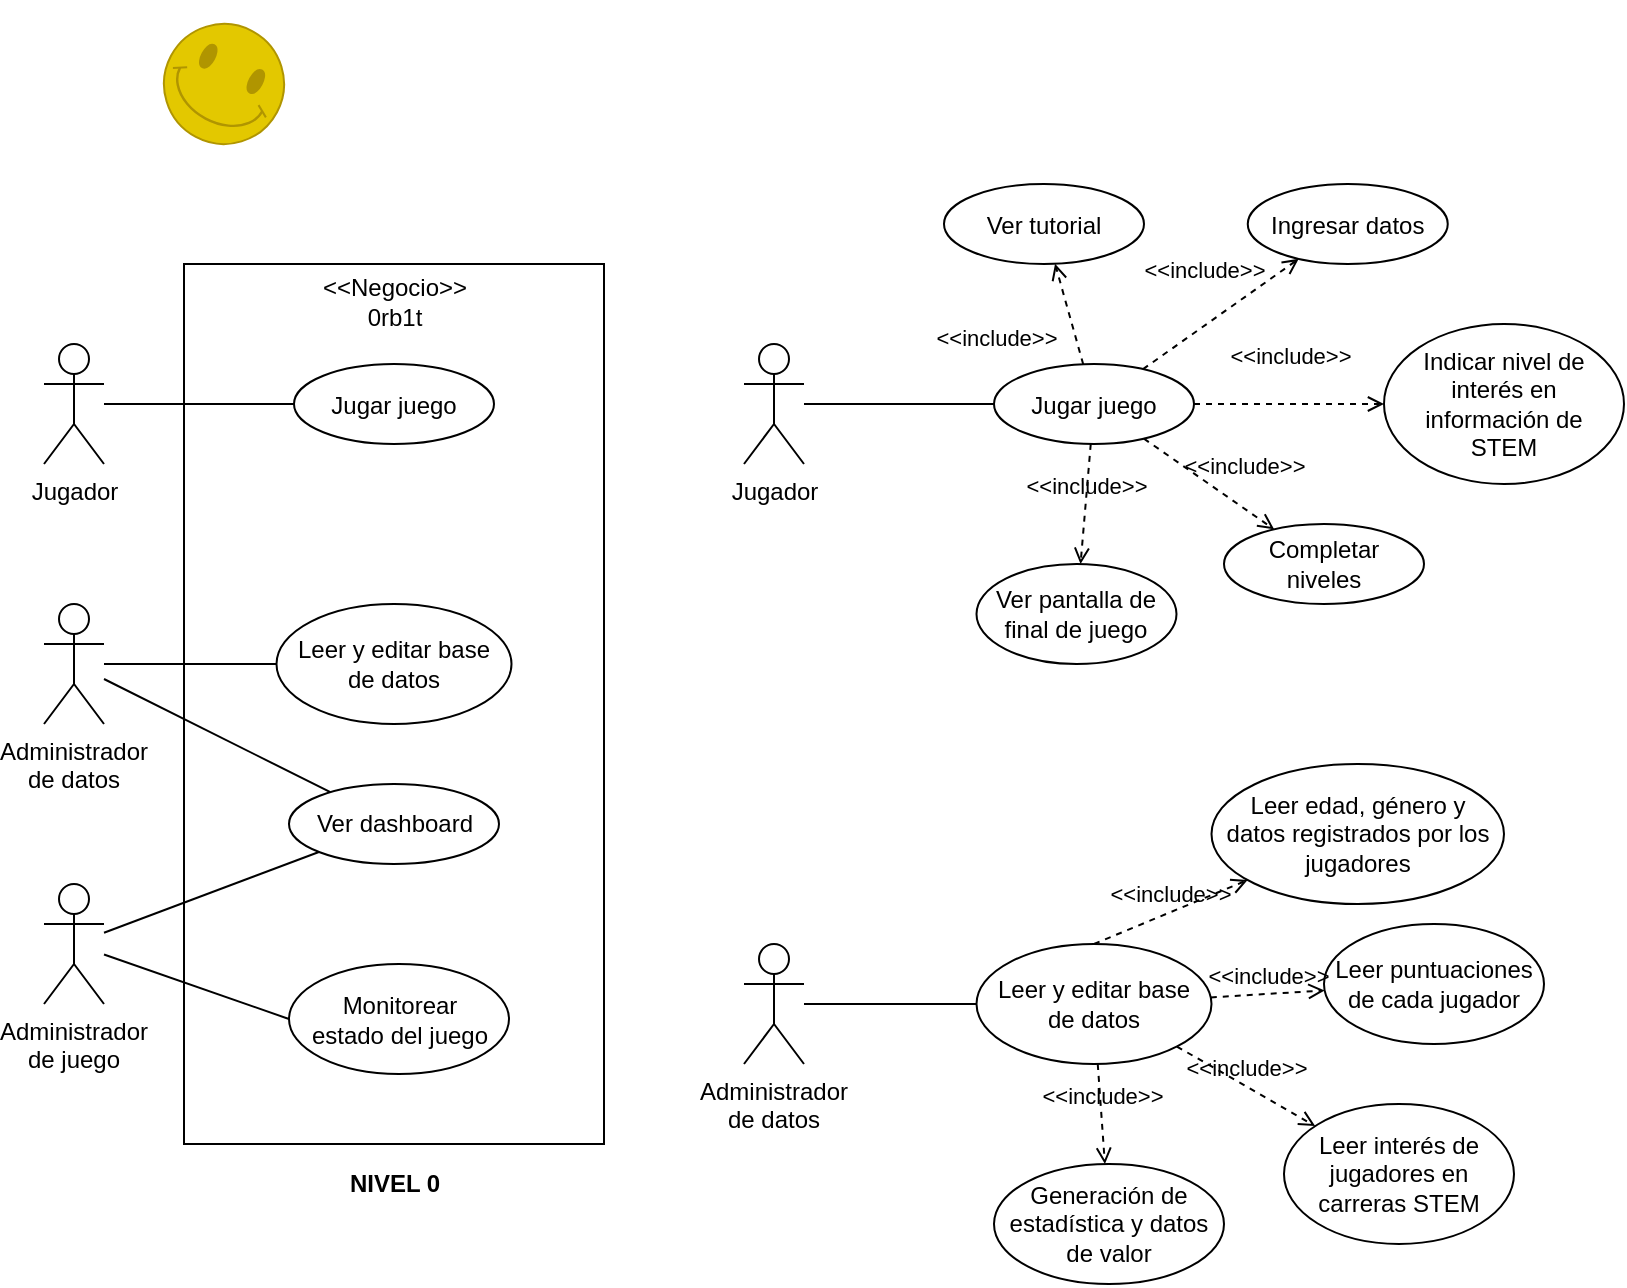 <mxfile version="14.2.4" type="embed" pages="5">
    <diagram id="CNGVIRtz7uONiOdnMqPm" name="Casos de Uso">
        <mxGraphModel dx="1502" dy="502" grid="1" gridSize="10" guides="1" tooltips="1" connect="1" arrows="1" fold="1" page="1" pageScale="1" pageWidth="850" pageHeight="1100" math="0" shadow="0">
            <root>
                <mxCell id="0"/>
                <mxCell id="1" parent="0"/>
                <mxCell id="12" value="" style="rounded=0;whiteSpace=wrap;html=1;" parent="1" vertex="1">
                    <mxGeometry x="-740" y="220" width="210" height="440" as="geometry"/>
                </mxCell>
                <mxCell id="4" style="rounded=0;orthogonalLoop=1;jettySize=auto;html=1;entryX=0;entryY=0.5;entryDx=0;entryDy=0;endArrow=none;endFill=0;" parent="1" source="2" target="3" edge="1">
                    <mxGeometry relative="1" as="geometry"/>
                </mxCell>
                <mxCell id="2" value="Jugador" style="shape=umlActor;verticalLabelPosition=bottom;verticalAlign=top;html=1;" parent="1" vertex="1">
                    <mxGeometry x="-810" y="260" width="30" height="60" as="geometry"/>
                </mxCell>
                <mxCell id="3" value="Jugar juego" style="ellipse;shadow=0;" parent="1" vertex="1">
                    <mxGeometry x="-685" y="270" width="100" height="40" as="geometry"/>
                </mxCell>
                <mxCell id="8" value="" style="verticalLabelPosition=bottom;verticalAlign=top;html=1;shape=mxgraph.basic.smiley;fillColor=#e3c800;strokeColor=#B09500;fontColor=#ffffff;rotation=28;" parent="1" vertex="1">
                    <mxGeometry x="-750" y="100" width="60" height="60" as="geometry"/>
                </mxCell>
                <mxCell id="10" value="Administrador de juego" style="shape=umlActor;verticalLabelPosition=bottom;verticalAlign=top;html=1;whiteSpace=wrap;" parent="1" vertex="1">
                    <mxGeometry x="-810" y="530" width="30" height="60" as="geometry"/>
                </mxCell>
                <mxCell id="17" style="edgeStyle=none;rounded=0;orthogonalLoop=1;jettySize=auto;html=1;endArrow=none;endFill=0;" parent="1" source="11" target="13" edge="1">
                    <mxGeometry relative="1" as="geometry"/>
                </mxCell>
                <mxCell id="11" value="Administrador de datos" style="shape=umlActor;verticalLabelPosition=bottom;verticalAlign=top;html=1;whiteSpace=wrap;" parent="1" vertex="1">
                    <mxGeometry x="-810" y="390" width="30" height="60" as="geometry"/>
                </mxCell>
                <mxCell id="13" value="Leer y editar base de datos" style="ellipse;whiteSpace=wrap;html=1;spacing=4;" parent="1" vertex="1">
                    <mxGeometry x="-693.75" y="390" width="117.5" height="60" as="geometry"/>
                </mxCell>
                <mxCell id="16" style="rounded=0;orthogonalLoop=1;jettySize=auto;html=1;exitX=0;exitY=0.5;exitDx=0;exitDy=0;endArrow=none;endFill=0;" parent="1" source="14" target="10" edge="1">
                    <mxGeometry relative="1" as="geometry"/>
                </mxCell>
                <mxCell id="14" value="Monitorear estado del juego" style="ellipse;shadow=0;whiteSpace=wrap;spacing=8;" parent="1" vertex="1">
                    <mxGeometry x="-687.5" y="570" width="110" height="55" as="geometry"/>
                </mxCell>
                <mxCell id="19" style="edgeStyle=none;rounded=0;orthogonalLoop=1;jettySize=auto;html=1;endArrow=none;endFill=0;" parent="1" target="11" edge="1">
                    <mxGeometry relative="1" as="geometry"/>
                </mxCell>
                <mxCell id="18" value="&amp;lt;&amp;lt;Negocio&amp;gt;&amp;gt;&lt;br&gt;0rb1t" style="text;html=1;align=center;verticalAlign=middle;resizable=0;points=[];autosize=1;" parent="1" vertex="1">
                    <mxGeometry x="-680" y="224" width="90" height="30" as="geometry"/>
                </mxCell>
                <mxCell id="20" style="edgeStyle=none;rounded=0;orthogonalLoop=1;jettySize=auto;html=1;endArrow=none;endFill=0;" parent="1" source="15" target="11" edge="1">
                    <mxGeometry relative="1" as="geometry"/>
                </mxCell>
                <mxCell id="21" style="edgeStyle=none;rounded=0;orthogonalLoop=1;jettySize=auto;html=1;endArrow=none;endFill=0;" parent="1" source="15" target="10" edge="1">
                    <mxGeometry relative="1" as="geometry"/>
                </mxCell>
                <mxCell id="15" value="Ver dashboard" style="ellipse;whiteSpace=wrap;html=1;" parent="1" vertex="1">
                    <mxGeometry x="-687.5" y="480" width="105" height="40" as="geometry"/>
                </mxCell>
                <mxCell id="25" style="rounded=0;orthogonalLoop=1;jettySize=auto;html=1;entryX=0;entryY=0.5;entryDx=0;entryDy=0;endArrow=none;endFill=0;" parent="1" source="26" target="27" edge="1">
                    <mxGeometry relative="1" as="geometry"/>
                </mxCell>
                <mxCell id="26" value="Jugador" style="shape=umlActor;verticalLabelPosition=bottom;verticalAlign=top;html=1;" parent="1" vertex="1">
                    <mxGeometry x="-460" y="260" width="30" height="60" as="geometry"/>
                </mxCell>
                <mxCell id="27" value="Jugar juego" style="ellipse;shadow=0;" parent="1" vertex="1">
                    <mxGeometry x="-335" y="270" width="100" height="40" as="geometry"/>
                </mxCell>
                <mxCell id="28" value="&amp;lt;&amp;lt;include&amp;gt;&amp;gt;" style="html=1;verticalAlign=bottom;labelBackgroundColor=none;endArrow=open;endFill=0;dashed=1;" parent="1" source="27" target="29" edge="1">
                    <mxGeometry x="-0.398" y="41" width="160" relative="1" as="geometry">
                        <mxPoint x="-190" y="310" as="sourcePoint"/>
                        <mxPoint x="-149.823" y="296.932" as="targetPoint"/>
                        <mxPoint as="offset"/>
                    </mxGeometry>
                </mxCell>
                <mxCell id="29" value="Ver tutorial" style="ellipse;shadow=0;" parent="1" vertex="1">
                    <mxGeometry x="-360" y="180" width="100" height="40" as="geometry"/>
                </mxCell>
                <mxCell id="30" value="NIVEL 0" style="text;html=1;align=center;verticalAlign=middle;resizable=0;points=[];autosize=1;fontStyle=1" parent="1" vertex="1">
                    <mxGeometry x="-665" y="670" width="60" height="20" as="geometry"/>
                </mxCell>
                <mxCell id="31" value="Ingresar datos" style="ellipse;shadow=0;" parent="1" vertex="1">
                    <mxGeometry x="-208.12" y="180" width="100" height="40" as="geometry"/>
                </mxCell>
                <mxCell id="33" value="&amp;lt;&amp;lt;include&amp;gt;&amp;gt;" style="html=1;verticalAlign=bottom;labelBackgroundColor=none;endArrow=open;endFill=0;dashed=1;" parent="1" source="27" target="31" edge="1">
                    <mxGeometry x="0.012" y="15" width="160" relative="1" as="geometry">
                        <mxPoint x="-230" y="440" as="sourcePoint"/>
                        <mxPoint x="-70" y="440" as="targetPoint"/>
                        <mxPoint as="offset"/>
                    </mxGeometry>
                </mxCell>
                <mxCell id="34" style="edgeStyle=none;rounded=0;orthogonalLoop=1;jettySize=auto;html=1;endArrow=none;endFill=0;" parent="1" source="35" target="36" edge="1">
                    <mxGeometry relative="1" as="geometry"/>
                </mxCell>
                <mxCell id="35" value="Administrador de datos" style="shape=umlActor;verticalLabelPosition=bottom;verticalAlign=top;html=1;whiteSpace=wrap;" parent="1" vertex="1">
                    <mxGeometry x="-460" y="560" width="30" height="60" as="geometry"/>
                </mxCell>
                <mxCell id="36" value="Leer y editar base de datos" style="ellipse;whiteSpace=wrap;html=1;spacing=4;" parent="1" vertex="1">
                    <mxGeometry x="-343.75" y="560" width="117.5" height="60" as="geometry"/>
                </mxCell>
                <mxCell id="37" value="&amp;lt;&amp;lt;include&amp;gt;&amp;gt;" style="html=1;verticalAlign=bottom;labelBackgroundColor=none;endArrow=open;endFill=0;dashed=1;exitX=0.5;exitY=0;exitDx=0;exitDy=0;" parent="1" source="36" target="39" edge="1">
                    <mxGeometry width="160" relative="1" as="geometry">
                        <mxPoint x="-329.907" y="550.466" as="sourcePoint"/>
                        <mxPoint x="-310.102" y="500.002" as="targetPoint"/>
                    </mxGeometry>
                </mxCell>
                <mxCell id="38" value="Completar niveles" style="ellipse;shadow=0;spacing=6;whiteSpace=wrap;" parent="1" vertex="1">
                    <mxGeometry x="-220" y="350" width="100" height="40" as="geometry"/>
                </mxCell>
                <mxCell id="39" value="Leer edad, género y datos registrados por los jugadores" style="ellipse;shadow=0;whiteSpace=wrap;spacing=4;" parent="1" vertex="1">
                    <mxGeometry x="-226.25" y="470" width="146.25" height="70" as="geometry"/>
                </mxCell>
                <mxCell id="40" value="&amp;lt;&amp;lt;include&amp;gt;&amp;gt;" style="html=1;verticalAlign=bottom;labelBackgroundColor=none;endArrow=open;endFill=0;dashed=1;" parent="1" source="27" target="38" edge="1">
                    <mxGeometry x="0.361" y="10" width="160" relative="1" as="geometry">
                        <mxPoint x="-229.953" y="291.321" as="sourcePoint"/>
                        <mxPoint x="-165.008" y="278.711" as="targetPoint"/>
                        <mxPoint as="offset"/>
                    </mxGeometry>
                </mxCell>
                <mxCell id="41" value="Ver pantalla de final de juego" style="ellipse;shadow=0;spacing=6;whiteSpace=wrap;" parent="1" vertex="1">
                    <mxGeometry x="-343.75" y="370" width="100" height="50" as="geometry"/>
                </mxCell>
                <mxCell id="42" value="&amp;lt;&amp;lt;include&amp;gt;&amp;gt;" style="html=1;verticalAlign=bottom;labelBackgroundColor=none;endArrow=open;endFill=0;dashed=1;" parent="1" source="27" target="41" edge="1">
                    <mxGeometry width="160" relative="1" as="geometry">
                        <mxPoint x="-249.893" y="317.296" as="sourcePoint"/>
                        <mxPoint x="-155.008" y="288.711" as="targetPoint"/>
                    </mxGeometry>
                </mxCell>
                <mxCell id="43" value="Leer puntuaciones de cada jugador" style="ellipse;shadow=0;whiteSpace=wrap;" parent="1" vertex="1">
                    <mxGeometry x="-170" y="550" width="110" height="60" as="geometry"/>
                </mxCell>
                <mxCell id="44" value="&amp;lt;&amp;lt;include&amp;gt;&amp;gt;" style="html=1;verticalAlign=bottom;labelBackgroundColor=none;endArrow=open;endFill=0;dashed=1;" parent="1" source="36" target="43" edge="1">
                    <mxGeometry width="160" relative="1" as="geometry">
                        <mxPoint x="-275" y="570" as="sourcePoint"/>
                        <mxPoint x="-198.853" y="540.024" as="targetPoint"/>
                    </mxGeometry>
                </mxCell>
                <mxCell id="45" value="Leer interés de jugadores en carreras STEM" style="ellipse;shadow=0;whiteSpace=wrap;" parent="1" vertex="1">
                    <mxGeometry x="-190" y="640" width="115" height="70" as="geometry"/>
                </mxCell>
                <mxCell id="46" value="Indicar nivel de interés en información de STEM" style="ellipse;shadow=0;whiteSpace=wrap;spacing=5;" parent="1" vertex="1">
                    <mxGeometry x="-140" y="250" width="120" height="80" as="geometry"/>
                </mxCell>
                <mxCell id="47" value="&amp;lt;&amp;lt;include&amp;gt;&amp;gt;" style="html=1;verticalAlign=bottom;labelBackgroundColor=none;endArrow=open;endFill=0;dashed=1;exitX=1;exitY=1;exitDx=0;exitDy=0;" parent="1" source="36" target="45" edge="1">
                    <mxGeometry width="160" relative="1" as="geometry">
                        <mxPoint x="-230" y="660" as="sourcePoint"/>
                        <mxPoint x="-159.683" y="593.217" as="targetPoint"/>
                    </mxGeometry>
                </mxCell>
                <mxCell id="48" value="&amp;lt;&amp;lt;include&amp;gt;&amp;gt;" style="html=1;verticalAlign=bottom;labelBackgroundColor=none;endArrow=open;endFill=0;dashed=1;" parent="1" source="27" target="46" edge="1">
                    <mxGeometry x="0.012" y="15" width="160" relative="1" as="geometry">
                        <mxPoint x="-250.349" y="282.6" as="sourcePoint"/>
                        <mxPoint x="-172.55" y="227.45" as="targetPoint"/>
                        <mxPoint as="offset"/>
                    </mxGeometry>
                </mxCell>
                <mxCell id="49" value="Generación de estadística y datos de valor" style="ellipse;shadow=0;whiteSpace=wrap;" parent="1" vertex="1">
                    <mxGeometry x="-335" y="670" width="115" height="60" as="geometry"/>
                </mxCell>
                <mxCell id="51" value="&amp;lt;&amp;lt;include&amp;gt;&amp;gt;" style="html=1;verticalAlign=bottom;labelBackgroundColor=none;endArrow=open;endFill=0;dashed=1;" parent="1" source="36" target="49" edge="1">
                    <mxGeometry width="160" relative="1" as="geometry">
                        <mxPoint x="-233.606" y="621.289" as="sourcePoint"/>
                        <mxPoint x="-164.422" y="661.045" as="targetPoint"/>
                    </mxGeometry>
                </mxCell>
            </root>
        </mxGraphModel>
    </diagram>
    <diagram id="Zb0KJZQHECQ3YmuEq84n" name="Actividades-1">
        <mxGraphModel dx="652" dy="502" grid="1" gridSize="10" guides="1" tooltips="1" connect="1" arrows="1" fold="1" page="1" pageScale="1" pageWidth="850" pageHeight="1100" math="0" shadow="0">
            <root>
                <mxCell id="hrBGcfctV7RR8nd9Dh6A-0"/>
                <mxCell id="hrBGcfctV7RR8nd9Dh6A-1" parent="hrBGcfctV7RR8nd9Dh6A-0"/>
                <mxCell id="_5uxoyFk3nfSWLANJEMk-6" value="Usuario" style="swimlane;fontStyle=1;align=center;verticalAlign=middle;childLayout=stackLayout;horizontal=1;startSize=30;horizontalStack=0;resizeParent=1;resizeParentMax=0;resizeLast=0;collapsible=0;marginBottom=0;html=1;" parent="hrBGcfctV7RR8nd9Dh6A-1" vertex="1">
                    <mxGeometry x="180" y="140" width="160" height="790" as="geometry"/>
                </mxCell>
                <mxCell id="_5uxoyFk3nfSWLANJEMk-8" value="" style="swimlane;fontStyle=1;align=center;verticalAlign=middle;horizontal=1;startSize=0;collapsible=0;marginBottom=0;html=1;strokeColor=none;fillColor=none;" parent="_5uxoyFk3nfSWLANJEMk-6" vertex="1">
                    <mxGeometry y="30" width="160" height="760" as="geometry"/>
                </mxCell>
                <mxCell id="_5uxoyFk3nfSWLANJEMk-11" value="connector1" style="edgeStyle=none;endArrow=none;verticalAlign=middle;labelBackgroundColor=none;endSize=12;html=1;align=left;endFill=0;exitX=0.15;exitY=1;entryX=0.15;entryY=0;spacingLeft=4;" parent="_5uxoyFk3nfSWLANJEMk-8" edge="1">
                    <mxGeometry relative="1" as="geometry">
                        <mxPoint x="35" y="50" as="sourcePoint"/>
                    </mxGeometry>
                </mxCell>
                <mxCell id="_5uxoyFk3nfSWLANJEMk-15" style="edgeStyle=orthogonalEdgeStyle;rounded=0;orthogonalLoop=1;jettySize=auto;html=1;verticalAlign=middle;" parent="_5uxoyFk3nfSWLANJEMk-8" source="_5uxoyFk3nfSWLANJEMk-13" target="_5uxoyFk3nfSWLANJEMk-14" edge="1">
                    <mxGeometry relative="1" as="geometry"/>
                </mxCell>
                <mxCell id="_5uxoyFk3nfSWLANJEMk-13" value="" style="ellipse;fillColor=#000000;strokeColor=none;verticalAlign=middle;" parent="_5uxoyFk3nfSWLANJEMk-8" vertex="1">
                    <mxGeometry x="70" y="10" width="20" height="20" as="geometry"/>
                </mxCell>
                <mxCell id="UnFcUf0dbvn78Xmu6szu-6" style="edgeStyle=orthogonalEdgeStyle;rounded=0;orthogonalLoop=1;jettySize=auto;html=1;" parent="_5uxoyFk3nfSWLANJEMk-8" source="_5uxoyFk3nfSWLANJEMk-14" target="UnFcUf0dbvn78Xmu6szu-1" edge="1">
                    <mxGeometry relative="1" as="geometry"/>
                </mxCell>
                <mxCell id="_5uxoyFk3nfSWLANJEMk-14" value="Ingresar al sitio del juego" style="html=1;align=center;verticalAlign=middle;rounded=1;absoluteArcSize=1;arcSize=10;dashed=0;" parent="_5uxoyFk3nfSWLANJEMk-8" vertex="1">
                    <mxGeometry x="10" y="60" width="140" height="30" as="geometry"/>
                </mxCell>
                <mxCell id="UnFcUf0dbvn78Xmu6szu-1" value="Ingresar datos" style="html=1;align=center;verticalAlign=middle;rounded=1;absoluteArcSize=1;arcSize=10;dashed=0;" parent="_5uxoyFk3nfSWLANJEMk-8" vertex="1">
                    <mxGeometry x="10" y="110" width="140" height="30" as="geometry"/>
                </mxCell>
                <mxCell id="UnFcUf0dbvn78Xmu6szu-3" value="Ver tutorial" style="html=1;align=center;verticalAlign=middle;rounded=1;absoluteArcSize=1;arcSize=10;dashed=0;" parent="_5uxoyFk3nfSWLANJEMk-8" vertex="1">
                    <mxGeometry x="10" y="220" width="140" height="30" as="geometry"/>
                </mxCell>
                <mxCell id="EdMJVNcYzPE4LSqyNnMb-3" value="Escoger cómo proceder" style="html=1;align=center;verticalAlign=middle;rounded=1;absoluteArcSize=1;arcSize=10;dashed=0;whiteSpace=wrap;" parent="_5uxoyFk3nfSWLANJEMk-8" vertex="1">
                    <mxGeometry x="50" y="422.5" width="90" height="35" as="geometry"/>
                </mxCell>
                <mxCell id="GueCMz1fzk_AEvHUkFYg-49" style="edgeStyle=orthogonalEdgeStyle;rounded=0;orthogonalLoop=1;jettySize=auto;html=1;entryX=0.5;entryY=0;entryDx=0;entryDy=0;" parent="_5uxoyFk3nfSWLANJEMk-8" source="GueCMz1fzk_AEvHUkFYg-47" target="UnFcUf0dbvn78Xmu6szu-3" edge="1">
                    <mxGeometry relative="1" as="geometry"/>
                </mxCell>
                <mxCell id="EdMJVNcYzPE4LSqyNnMb-16" value="[jugar]" style="edgeLabel;html=1;align=center;verticalAlign=middle;resizable=0;points=[];" parent="GueCMz1fzk_AEvHUkFYg-49" connectable="0" vertex="1">
                    <mxGeometry x="0.154" relative="1" as="geometry">
                        <mxPoint y="-13" as="offset"/>
                    </mxGeometry>
                </mxCell>
                <mxCell id="GueCMz1fzk_AEvHUkFYg-47" value="" style="rhombus;" parent="_5uxoyFk3nfSWLANJEMk-8" vertex="1">
                    <mxGeometry x="70" y="160" width="20" height="20" as="geometry"/>
                </mxCell>
                <mxCell id="EdMJVNcYzPE4LSqyNnMb-18" style="edgeStyle=orthogonalEdgeStyle;rounded=0;orthogonalLoop=1;jettySize=auto;html=1;endArrow=classic;endFill=1;" parent="_5uxoyFk3nfSWLANJEMk-8" source="UnFcUf0dbvn78Xmu6szu-8" target="EdMJVNcYzPE4LSqyNnMb-17" edge="1">
                    <mxGeometry relative="1" as="geometry"/>
                </mxCell>
                <mxCell id="UnFcUf0dbvn78Xmu6szu-8" value="Poner nave en órbita" style="html=1;align=center;verticalAlign=middle;rounded=1;absoluteArcSize=1;arcSize=10;dashed=0;" parent="_5uxoyFk3nfSWLANJEMk-8" vertex="1">
                    <mxGeometry x="10" y="330" width="140" height="30" as="geometry"/>
                </mxCell>
                <mxCell id="UnFcUf0dbvn78Xmu6szu-9" style="edgeStyle=orthogonalEdgeStyle;rounded=0;orthogonalLoop=1;jettySize=auto;html=1;" parent="_5uxoyFk3nfSWLANJEMk-8" source="dAJz0EXMKeYUJjUkM31M-0" target="UnFcUf0dbvn78Xmu6szu-8" edge="1">
                    <mxGeometry relative="1" as="geometry">
                        <mxPoint x="80" y="281" as="sourcePoint"/>
                    </mxGeometry>
                </mxCell>
                <mxCell id="EdMJVNcYzPE4LSqyNnMb-17" value="" style="rhombus;" parent="_5uxoyFk3nfSWLANJEMk-8" vertex="1">
                    <mxGeometry x="70" y="380" width="20" height="20" as="geometry"/>
                </mxCell>
                <mxCell id="GueCMz1fzk_AEvHUkFYg-58" value="" style="rhombus;" parent="_5uxoyFk3nfSWLANJEMk-8" vertex="1">
                    <mxGeometry x="85" y="705" width="20" height="20" as="geometry"/>
                </mxCell>
                <mxCell id="GueCMz1fzk_AEvHUkFYg-54" style="edgeStyle=orthogonalEdgeStyle;rounded=0;orthogonalLoop=1;jettySize=auto;html=1;entryX=0;entryY=0.5;entryDx=0;entryDy=0;exitX=0;exitY=0.5;exitDx=0;exitDy=0;" parent="_5uxoyFk3nfSWLANJEMk-8" source="GueCMz1fzk_AEvHUkFYg-58" target="dAJz0EXMKeYUJjUkM31M-0" edge="1">
                    <mxGeometry relative="1" as="geometry">
                        <Array as="points">
                            <mxPoint x="-20" y="715"/>
                            <mxPoint x="-20" y="290"/>
                        </Array>
                    </mxGeometry>
                </mxCell>
                <mxCell id="dAJz0EXMKeYUJjUkM31M-8" value="[tiene vidas]" style="edgeLabel;html=1;align=center;verticalAlign=middle;resizable=0;points=[];" parent="GueCMz1fzk_AEvHUkFYg-54" connectable="0" vertex="1">
                    <mxGeometry x="-0.858" y="-1" relative="1" as="geometry">
                        <mxPoint as="offset"/>
                    </mxGeometry>
                </mxCell>
                <mxCell id="dAJz0EXMKeYUJjUkM31M-0" value="" style="rhombus;" parent="_5uxoyFk3nfSWLANJEMk-8" vertex="1">
                    <mxGeometry x="70" y="280" width="20" height="20" as="geometry"/>
                </mxCell>
                <mxCell id="dAJz0EXMKeYUJjUkM31M-1" style="edgeStyle=orthogonalEdgeStyle;rounded=0;orthogonalLoop=1;jettySize=auto;html=1;" parent="_5uxoyFk3nfSWLANJEMk-8" source="UnFcUf0dbvn78Xmu6szu-3" target="dAJz0EXMKeYUJjUkM31M-0" edge="1">
                    <mxGeometry relative="1" as="geometry">
                        <mxPoint x="260" y="420" as="sourcePoint"/>
                        <mxPoint x="260" y="500" as="targetPoint"/>
                    </mxGeometry>
                </mxCell>
                <mxCell id="SJO43fgKcmUotIOQcybM-0" value="" style="rhombus;" parent="_5uxoyFk3nfSWLANJEMk-8" vertex="1">
                    <mxGeometry x="85" y="595" width="20" height="20" as="geometry"/>
                </mxCell>
                <mxCell id="EdMJVNcYzPE4LSqyNnMb-20" value="[usuario no cumple misión]" style="edgeStyle=orthogonalEdgeStyle;rounded=0;orthogonalLoop=1;jettySize=auto;html=1;exitX=0;exitY=0.5;exitDx=0;exitDy=0;entryX=0;entryY=0.5;entryDx=0;entryDy=0;" parent="_5uxoyFk3nfSWLANJEMk-8" source="EdMJVNcYzPE4LSqyNnMb-17" target="SJO43fgKcmUotIOQcybM-0" edge="1">
                    <mxGeometry x="-1.0" y="20" relative="1" as="geometry">
                        <mxPoint x="100" y="500" as="targetPoint"/>
                        <Array as="points">
                            <mxPoint x="20" y="390"/>
                            <mxPoint x="20" y="605"/>
                        </Array>
                        <mxPoint as="offset"/>
                        <mxPoint x="-30" y="580" as="sourcePoint"/>
                    </mxGeometry>
                </mxCell>
                <mxCell id="SJO43fgKcmUotIOQcybM-1" style="edgeStyle=orthogonalEdgeStyle;rounded=0;orthogonalLoop=1;jettySize=auto;html=1;exitX=0.5;exitY=0;exitDx=0;exitDy=0;entryX=0.5;entryY=1;entryDx=0;entryDy=0;" parent="_5uxoyFk3nfSWLANJEMk-8" source="GueCMz1fzk_AEvHUkFYg-58" target="SJO43fgKcmUotIOQcybM-0" edge="1">
                    <mxGeometry relative="1" as="geometry">
                        <mxPoint x="95" y="510" as="targetPoint"/>
                        <Array as="points">
                            <mxPoint x="95" y="670"/>
                        </Array>
                        <mxPoint x="95" y="705" as="sourcePoint"/>
                    </mxGeometry>
                </mxCell>
                <mxCell id="SJO43fgKcmUotIOQcybM-2" value="[no tiene vidas]" style="edgeLabel;html=1;align=center;verticalAlign=middle;resizable=0;points=[];" parent="SJO43fgKcmUotIOQcybM-1" connectable="0" vertex="1">
                    <mxGeometry x="0.254" y="1" relative="1" as="geometry">
                        <mxPoint x="0.98" y="11.57" as="offset"/>
                    </mxGeometry>
                </mxCell>
                <mxCell id="_5uxoyFk3nfSWLANJEMk-12" value="&lt;b&gt;Diagrama de actividades 1:&lt;br&gt;&lt;/b&gt;Jugar juego" style="text;html=1;align=center;verticalAlign=middle;resizable=0;points=[];autosize=1;" parent="hrBGcfctV7RR8nd9Dh6A-1" vertex="1">
                    <mxGeometry x="261" y="75" width="170" height="30" as="geometry"/>
                </mxCell>
                <mxCell id="EdMJVNcYzPE4LSqyNnMb-0" value="[usuario cumple misión]" style="edgeStyle=orthogonalEdgeStyle;rounded=0;orthogonalLoop=1;jettySize=auto;html=1;" parent="hrBGcfctV7RR8nd9Dh6A-1" source="EdMJVNcYzPE4LSqyNnMb-17" target="EdMJVNcYzPE4LSqyNnMb-1" edge="1">
                    <mxGeometry x="0.789" y="14" relative="1" as="geometry">
                        <mxPoint x="380" y="536" as="targetPoint"/>
                        <Array as="points">
                            <mxPoint x="440" y="560"/>
                        </Array>
                        <mxPoint x="-4" y="-10" as="offset"/>
                    </mxGeometry>
                </mxCell>
                <mxCell id="GueCMz1fzk_AEvHUkFYg-26" value="Sistema" style="swimlane;fontStyle=1;align=center;verticalAlign=middle;childLayout=stackLayout;horizontal=1;startSize=30;horizontalStack=0;resizeParent=1;resizeParentMax=0;resizeLast=0;collapsible=0;marginBottom=0;html=1;" parent="hrBGcfctV7RR8nd9Dh6A-1" vertex="1">
                    <mxGeometry x="340" y="140" width="160" height="790" as="geometry"/>
                </mxCell>
                <mxCell id="GueCMz1fzk_AEvHUkFYg-41" style="edgeStyle=orthogonalEdgeStyle;rounded=0;orthogonalLoop=1;jettySize=auto;html=1;entryX=0;entryY=0.5;entryDx=0;entryDy=0;" parent="hrBGcfctV7RR8nd9Dh6A-1" source="UnFcUf0dbvn78Xmu6szu-1" target="GueCMz1fzk_AEvHUkFYg-39" edge="1">
                    <mxGeometry relative="1" as="geometry"/>
                </mxCell>
                <mxCell id="UnFcUf0dbvn78Xmu6szu-10" value="" style="ellipse;html=1;shape=endState;fillColor=#000000;strokeColor=#000000;" parent="hrBGcfctV7RR8nd9Dh6A-1" vertex="1">
                    <mxGeometry x="410" y="810" width="20" height="20" as="geometry"/>
                </mxCell>
                <mxCell id="EdMJVNcYzPE4LSqyNnMb-4" style="edgeStyle=orthogonalEdgeStyle;rounded=0;orthogonalLoop=1;jettySize=auto;html=1;entryX=1;entryY=0.5;entryDx=0;entryDy=0;" parent="hrBGcfctV7RR8nd9Dh6A-1" target="EdMJVNcYzPE4LSqyNnMb-3" edge="1">
                    <mxGeometry relative="1" as="geometry">
                        <Array as="points">
                            <mxPoint x="440" y="560"/>
                        </Array>
                    </mxGeometry>
                </mxCell>
                <mxCell id="EdMJVNcYzPE4LSqyNnMb-9" style="edgeStyle=orthogonalEdgeStyle;rounded=0;orthogonalLoop=1;jettySize=auto;html=1;endArrow=classic;endFill=1;entryX=0;entryY=0.5;entryDx=0;entryDy=0;" parent="hrBGcfctV7RR8nd9Dh6A-1" source="dAJz0EXMKeYUJjUkM31M-3" edge="1">
                    <mxGeometry relative="1" as="geometry">
                        <Array as="points">
                            <mxPoint x="275" y="670"/>
                        </Array>
                        <mxPoint x="410" y="670" as="targetPoint"/>
                    </mxGeometry>
                </mxCell>
                <mxCell id="GueCMz1fzk_AEvHUkFYg-48" style="edgeStyle=orthogonalEdgeStyle;rounded=0;orthogonalLoop=1;jettySize=auto;html=1;entryX=1;entryY=0.5;entryDx=0;entryDy=0;" parent="hrBGcfctV7RR8nd9Dh6A-1" source="UnFcUf0dbvn78Xmu6szu-2" target="GueCMz1fzk_AEvHUkFYg-47" edge="1">
                    <mxGeometry relative="1" as="geometry"/>
                </mxCell>
                <mxCell id="EdMJVNcYzPE4LSqyNnMb-12" style="edgeStyle=orthogonalEdgeStyle;rounded=0;orthogonalLoop=1;jettySize=auto;html=1;entryX=0.5;entryY=0;entryDx=0;entryDy=0;endArrow=classic;endFill=1;" parent="hrBGcfctV7RR8nd9Dh6A-1" source="EdMJVNcYzPE4LSqyNnMb-10" target="UnFcUf0dbvn78Xmu6szu-10" edge="1">
                    <mxGeometry relative="1" as="geometry"/>
                </mxCell>
                <mxCell id="GueCMz1fzk_AEvHUkFYg-55" style="edgeStyle=orthogonalEdgeStyle;rounded=0;orthogonalLoop=1;jettySize=auto;html=1;entryX=1;entryY=0.5;entryDx=0;entryDy=0;" parent="hrBGcfctV7RR8nd9Dh6A-1" source="EdMJVNcYzPE4LSqyNnMb-1" target="EdMJVNcYzPE4LSqyNnMb-3" edge="1">
                    <mxGeometry relative="1" as="geometry"/>
                </mxCell>
                <mxCell id="GueCMz1fzk_AEvHUkFYg-60" style="edgeStyle=orthogonalEdgeStyle;rounded=0;orthogonalLoop=1;jettySize=auto;html=1;entryX=1;entryY=0.5;entryDx=0;entryDy=0;" parent="hrBGcfctV7RR8nd9Dh6A-1" source="UnFcUf0dbvn78Xmu6szu-11" target="GueCMz1fzk_AEvHUkFYg-58" edge="1">
                    <mxGeometry relative="1" as="geometry"/>
                </mxCell>
                <mxCell id="GueCMz1fzk_AEvHUkFYg-27" value="" style="swimlane;fontStyle=1;align=center;verticalAlign=middle;horizontal=1;startSize=0;collapsible=0;marginBottom=0;html=1;strokeColor=none;fillColor=none;" parent="hrBGcfctV7RR8nd9Dh6A-1" vertex="1">
                    <mxGeometry x="340" y="170" width="160" height="760" as="geometry"/>
                </mxCell>
                <mxCell id="GueCMz1fzk_AEvHUkFYg-28" value="connector1" style="edgeStyle=none;endArrow=none;verticalAlign=middle;labelBackgroundColor=none;endSize=12;html=1;align=left;endFill=0;exitX=0.15;exitY=1;entryX=0.15;entryY=0;spacingLeft=4;" parent="GueCMz1fzk_AEvHUkFYg-27" edge="1">
                    <mxGeometry relative="1" as="geometry">
                        <mxPoint x="35" y="50" as="sourcePoint"/>
                    </mxGeometry>
                </mxCell>
                <mxCell id="GueCMz1fzk_AEvHUkFYg-33" style="edgeStyle=orthogonalEdgeStyle;rounded=0;orthogonalLoop=1;jettySize=auto;html=1;exitX=0.5;exitY=1;exitDx=0;exitDy=0;entryX=0.5;entryY=0;entryDx=0;entryDy=0;" parent="GueCMz1fzk_AEvHUkFYg-27" edge="1">
                    <mxGeometry relative="1" as="geometry">
                        <mxPoint x="80" y="140" as="sourcePoint"/>
                    </mxGeometry>
                </mxCell>
                <mxCell id="GueCMz1fzk_AEvHUkFYg-35" style="edgeStyle=orthogonalEdgeStyle;rounded=0;orthogonalLoop=1;jettySize=auto;html=1;" parent="GueCMz1fzk_AEvHUkFYg-27" edge="1">
                    <mxGeometry relative="1" as="geometry">
                        <mxPoint x="80" y="190" as="sourcePoint"/>
                    </mxGeometry>
                </mxCell>
                <mxCell id="EdMJVNcYzPE4LSqyNnMb-1" value="Enseñar información STEM al final de cada nivel, con opciones" style="html=1;align=center;verticalAlign=middle;rounded=1;absoluteArcSize=1;arcSize=10;dashed=0;whiteSpace=wrap;spacing=4;" parent="GueCMz1fzk_AEvHUkFYg-27" vertex="1">
                    <mxGeometry x="10" y="410" width="140" height="60" as="geometry"/>
                </mxCell>
                <mxCell id="GueCMz1fzk_AEvHUkFYg-53" style="edgeStyle=orthogonalEdgeStyle;rounded=0;orthogonalLoop=1;jettySize=auto;html=1;entryX=0.5;entryY=0;entryDx=0;entryDy=0;" parent="GueCMz1fzk_AEvHUkFYg-27" source="GueCMz1fzk_AEvHUkFYg-39" target="UnFcUf0dbvn78Xmu6szu-2" edge="1">
                    <mxGeometry relative="1" as="geometry"/>
                </mxCell>
                <mxCell id="GueCMz1fzk_AEvHUkFYg-39" value="Subir información a base de datos" style="html=1;align=center;verticalAlign=middle;rounded=1;absoluteArcSize=1;arcSize=10;dashed=0;whiteSpace=wrap;" parent="GueCMz1fzk_AEvHUkFYg-27" vertex="1">
                    <mxGeometry x="10" y="110" width="140" height="30" as="geometry"/>
                </mxCell>
                <mxCell id="UnFcUf0dbvn78Xmu6szu-2" value="Menu principal" style="html=1;align=center;verticalAlign=middle;rounded=1;absoluteArcSize=1;arcSize=10;dashed=0;" parent="GueCMz1fzk_AEvHUkFYg-27" vertex="1">
                    <mxGeometry x="10" y="155" width="140" height="30" as="geometry"/>
                </mxCell>
                <mxCell id="EdMJVNcYzPE4LSqyNnMb-13" style="edgeStyle=orthogonalEdgeStyle;rounded=0;orthogonalLoop=1;jettySize=auto;html=1;entryX=1;entryY=0.5;entryDx=0;entryDy=0;endArrow=classic;endFill=1;" parent="GueCMz1fzk_AEvHUkFYg-27" target="UnFcUf0dbvn78Xmu6szu-11" edge="1">
                    <mxGeometry relative="1" as="geometry">
                        <mxPoint x="-50" y="500" as="sourcePoint"/>
                    </mxGeometry>
                </mxCell>
                <mxCell id="EdMJVNcYzPE4LSqyNnMb-14" value="[calificar la info]" style="edgeLabel;html=1;align=center;verticalAlign=middle;resizable=0;points=[];" parent="EdMJVNcYzPE4LSqyNnMb-13" connectable="0" vertex="1">
                    <mxGeometry x="-0.652" y="-1" relative="1" as="geometry">
                        <mxPoint x="41" y="-1" as="offset"/>
                    </mxGeometry>
                </mxCell>
                <mxCell id="EdMJVNcYzPE4LSqyNnMb-10" value="Mostrar puntuación" style="html=1;align=center;verticalAlign=middle;rounded=1;absoluteArcSize=1;arcSize=10;dashed=0;" parent="GueCMz1fzk_AEvHUkFYg-27" vertex="1">
                    <mxGeometry x="10" y="590" width="140" height="30" as="geometry"/>
                </mxCell>
                <mxCell id="UnFcUf0dbvn78Xmu6szu-11" value="Registrar calificación de información en la base de datos" style="html=1;align=center;verticalAlign=middle;rounded=1;absoluteArcSize=1;arcSize=10;dashed=0;whiteSpace=wrap;" parent="GueCMz1fzk_AEvHUkFYg-27" vertex="1">
                    <mxGeometry x="10" y="690" width="140" height="50" as="geometry"/>
                </mxCell>
                <mxCell id="dAJz0EXMKeYUJjUkM31M-3" value="" style="rhombus;" parent="hrBGcfctV7RR8nd9Dh6A-1" vertex="1">
                    <mxGeometry x="265" y="660" width="20" height="20" as="geometry"/>
                </mxCell>
                <mxCell id="dAJz0EXMKeYUJjUkM31M-7" style="edgeStyle=orthogonalEdgeStyle;rounded=0;orthogonalLoop=1;jettySize=auto;html=1;entryX=0.5;entryY=0;entryDx=0;entryDy=0;" parent="hrBGcfctV7RR8nd9Dh6A-1" source="EdMJVNcYzPE4LSqyNnMb-3" target="dAJz0EXMKeYUJjUkM31M-3" edge="1">
                    <mxGeometry relative="1" as="geometry"/>
                </mxCell>
                <mxCell id="mkse1LYsCXyDKq4m64lH-0" style="edgeStyle=orthogonalEdgeStyle;rounded=0;orthogonalLoop=1;jettySize=auto;html=1;entryX=0;entryY=0.5;entryDx=0;entryDy=0;" parent="hrBGcfctV7RR8nd9Dh6A-1" source="SJO43fgKcmUotIOQcybM-0" target="EdMJVNcYzPE4LSqyNnMb-10" edge="1">
                    <mxGeometry relative="1" as="geometry"/>
                </mxCell>
                <mxCell id="EdMJVNcYzPE4LSqyNnMb-11" value="[salir del juego]" style="edgeStyle=orthogonalEdgeStyle;rounded=0;orthogonalLoop=1;jettySize=auto;html=1;exitX=0.5;exitY=1;exitDx=0;exitDy=0;entryX=0.5;entryY=0;entryDx=0;entryDy=0;" parent="hrBGcfctV7RR8nd9Dh6A-1" source="dAJz0EXMKeYUJjUkM31M-3" target="SJO43fgKcmUotIOQcybM-0" edge="1">
                    <mxGeometry relative="1" as="geometry">
                        <mxPoint x="420" y="680" as="sourcePoint"/>
                    </mxGeometry>
                </mxCell>
            </root>
        </mxGraphModel>
    </diagram>
    <diagram id="xIofVEg_e--jpLUVjn8Y" name="Actividades-2">
        <mxGraphModel grid="1" gridSize="10" guides="1" tooltips="1" connect="1" arrows="1" page="1" fold="1" pageScale="1" pageWidth="850" pageHeight="1100" math="0" shadow="0">
            <root>
                <mxCell id="ruJJHhrRTI-WcSIrkkKd-0"/>
                <mxCell id="ruJJHhrRTI-WcSIrkkKd-1" parent="ruJJHhrRTI-WcSIrkkKd-0"/>
                <mxCell id="gv8aI-1bF7YjEdAF70JZ-0" value="&lt;b&gt;Diagrama de actividades 2&lt;/b&gt;&lt;br&gt;&lt;sup&gt;Leer y editar&amp;nbsp; base de datos&lt;br&gt;&lt;/sup&gt;" style="text;html=1;align=center;verticalAlign=middle;resizable=0;points=[];autosize=1;" vertex="1" parent="ruJJHhrRTI-WcSIrkkKd-1">
                    <mxGeometry x="170" y="50" width="170" height="40" as="geometry"/>
                </mxCell>
                <mxCell id="Ap9Q94vxLpy-YJ2IYyu8-0" value="Usuario" style="swimlane;fontStyle=1;align=center;verticalAlign=middle;childLayout=stackLayout;horizontal=1;startSize=30;horizontalStack=0;resizeParent=1;resizeParentMax=0;resizeLast=0;collapsible=0;marginBottom=0;html=1;" vertex="1" parent="ruJJHhrRTI-WcSIrkkKd-1">
                    <mxGeometry x="80" y="100" width="170" height="780" as="geometry"/>
                </mxCell>
                <mxCell id="Ap9Q94vxLpy-YJ2IYyu8-1" value="" style="swimlane;fontStyle=1;align=center;verticalAlign=middle;horizontal=1;startSize=0;collapsible=0;marginBottom=0;html=1;strokeColor=none;fillColor=none;" vertex="1" parent="Ap9Q94vxLpy-YJ2IYyu8-0">
                    <mxGeometry y="30" width="170" height="750" as="geometry"/>
                </mxCell>
                <mxCell id="Ap9Q94vxLpy-YJ2IYyu8-2" value="connector1" style="edgeStyle=none;endArrow=none;verticalAlign=middle;labelBackgroundColor=none;endSize=12;html=1;align=left;endFill=0;exitX=0.15;exitY=1;entryX=0.15;entryY=0;spacingLeft=4;" edge="1" parent="Ap9Q94vxLpy-YJ2IYyu8-1">
                    <mxGeometry relative="1" as="geometry">
                        <mxPoint x="35" y="50" as="sourcePoint"/>
                    </mxGeometry>
                </mxCell>
                <mxCell id="Ap9Q94vxLpy-YJ2IYyu8-3" style="edgeStyle=orthogonalEdgeStyle;rounded=0;orthogonalLoop=1;jettySize=auto;html=1;verticalAlign=middle;" edge="1" parent="Ap9Q94vxLpy-YJ2IYyu8-1" source="Ap9Q94vxLpy-YJ2IYyu8-4">
                    <mxGeometry relative="1" as="geometry">
                        <mxPoint x="85" y="60" as="targetPoint"/>
                    </mxGeometry>
                </mxCell>
                <mxCell id="Ap9Q94vxLpy-YJ2IYyu8-4" value="" style="ellipse;fillColor=#000000;strokeColor=none;verticalAlign=middle;" vertex="1" parent="Ap9Q94vxLpy-YJ2IYyu8-1">
                    <mxGeometry x="75" y="10" width="20" height="20" as="geometry"/>
                </mxCell>
                <mxCell id="Ap9Q94vxLpy-YJ2IYyu8-6" value="Ingresar al sitio de administración de datos" style="html=1;align=center;verticalAlign=middle;rounded=1;absoluteArcSize=1;arcSize=10;dashed=0;whiteSpace=wrap;" vertex="1" parent="Ap9Q94vxLpy-YJ2IYyu8-1">
                    <mxGeometry x="15" y="60" width="140" height="40" as="geometry"/>
                </mxCell>
                <mxCell id="M7B-B2GgW6A6GWUvNCqD-0" value="Ingresar usuario y contraseña" style="html=1;align=center;verticalAlign=middle;rounded=1;absoluteArcSize=1;arcSize=10;dashed=0;whiteSpace=wrap;" vertex="1" parent="Ap9Q94vxLpy-YJ2IYyu8-1">
                    <mxGeometry x="15" y="140" width="140" height="40" as="geometry"/>
                </mxCell>
                <mxCell id="DBzuubTy9__0ysfCKPUm-1" style="edgeStyle=orthogonalEdgeStyle;rounded=0;orthogonalLoop=1;jettySize=auto;html=1;" edge="1" parent="Ap9Q94vxLpy-YJ2IYyu8-1" source="U_dZqx0AGd9mcZNxWNDu-5" target="DBzuubTy9__0ysfCKPUm-0">
                    <mxGeometry relative="1" as="geometry"/>
                </mxCell>
                <mxCell id="U_dZqx0AGd9mcZNxWNDu-5" value="Ver datos de las tablas" style="html=1;align=center;verticalAlign=middle;rounded=1;absoluteArcSize=1;arcSize=10;dashed=0;whiteSpace=wrap;" vertex="1" parent="Ap9Q94vxLpy-YJ2IYyu8-1">
                    <mxGeometry x="15" y="365" width="140" height="30" as="geometry"/>
                </mxCell>
                <mxCell id="BESiqwfDWX3r3CabY_xO-3" style="edgeStyle=orthogonalEdgeStyle;rounded=0;orthogonalLoop=1;jettySize=auto;html=1;endArrow=classic;endFill=1;" edge="1" parent="Ap9Q94vxLpy-YJ2IYyu8-1" source="DBzuubTy9__0ysfCKPUm-0" target="BESiqwfDWX3r3CabY_xO-2">
                    <mxGeometry relative="1" as="geometry"/>
                </mxCell>
                <mxCell id="DBzuubTy9__0ysfCKPUm-0" value="Seleccionar filas para eliminar" style="html=1;align=center;verticalAlign=middle;rounded=1;absoluteArcSize=1;arcSize=10;dashed=0;whiteSpace=wrap;" vertex="1" parent="Ap9Q94vxLpy-YJ2IYyu8-1">
                    <mxGeometry x="15" y="420" width="140" height="40" as="geometry"/>
                </mxCell>
                <mxCell id="BESiqwfDWX3r3CabY_xO-9" value="[no se seleccionó]" style="edgeStyle=orthogonalEdgeStyle;rounded=0;orthogonalLoop=1;jettySize=auto;html=1;endArrow=classic;endFill=1;" edge="1" parent="Ap9Q94vxLpy-YJ2IYyu8-1" source="BESiqwfDWX3r3CabY_xO-2" target="BESiqwfDWX3r3CabY_xO-8">
                    <mxGeometry relative="1" as="geometry"/>
                </mxCell>
                <mxCell id="BESiqwfDWX3r3CabY_xO-2" value="" style="rhombus;" vertex="1" parent="Ap9Q94vxLpy-YJ2IYyu8-1">
                    <mxGeometry x="75" y="490" width="20" height="20" as="geometry"/>
                </mxCell>
                <mxCell id="BESiqwfDWX3r3CabY_xO-11" style="edgeStyle=orthogonalEdgeStyle;rounded=0;orthogonalLoop=1;jettySize=auto;html=1;endArrow=classic;endFill=1;" edge="1" parent="Ap9Q94vxLpy-YJ2IYyu8-1" source="BESiqwfDWX3r3CabY_xO-8" target="BESiqwfDWX3r3CabY_xO-10">
                    <mxGeometry relative="1" as="geometry"/>
                </mxCell>
                <mxCell id="BESiqwfDWX3r3CabY_xO-8" value="Preguntar si se quiere continuar" style="html=1;align=center;verticalAlign=middle;rounded=1;absoluteArcSize=1;arcSize=10;dashed=0;whiteSpace=wrap;" vertex="1" parent="Ap9Q94vxLpy-YJ2IYyu8-1">
                    <mxGeometry x="15" y="560" width="140" height="40" as="geometry"/>
                </mxCell>
                <mxCell id="Whavkeqa6eA9CLNkAIKm-1" style="edgeStyle=orthogonalEdgeStyle;rounded=0;orthogonalLoop=1;jettySize=auto;html=1;entryX=0;entryY=0.5;entryDx=0;entryDy=0;" edge="1" parent="Ap9Q94vxLpy-YJ2IYyu8-1" source="BESiqwfDWX3r3CabY_xO-10" target="sLwJquUKzEbeygmmXLvN-0">
                    <mxGeometry relative="1" as="geometry">
                        <Array as="points">
                            <mxPoint x="-20" y="640"/>
                            <mxPoint x="-20" y="330"/>
                        </Array>
                    </mxGeometry>
                </mxCell>
                <mxCell id="Whavkeqa6eA9CLNkAIKm-4" value="[Sí]" style="edgeLabel;html=1;align=center;verticalAlign=middle;resizable=0;points=[];" connectable="0" vertex="1" parent="Whavkeqa6eA9CLNkAIKm-1">
                    <mxGeometry x="-0.718" y="1" relative="1" as="geometry">
                        <mxPoint x="13.67" y="-1" as="offset"/>
                    </mxGeometry>
                </mxCell>
                <mxCell id="BESiqwfDWX3r3CabY_xO-10" value="" style="rhombus;" vertex="1" parent="Ap9Q94vxLpy-YJ2IYyu8-1">
                    <mxGeometry x="75" y="630" width="20" height="20" as="geometry"/>
                </mxCell>
                <mxCell id="sLwJquUKzEbeygmmXLvN-1" style="edgeStyle=orthogonalEdgeStyle;rounded=0;orthogonalLoop=1;jettySize=auto;html=1;endArrow=classic;endFill=1;" edge="1" parent="Ap9Q94vxLpy-YJ2IYyu8-1" source="sLwJquUKzEbeygmmXLvN-0" target="U_dZqx0AGd9mcZNxWNDu-5">
                    <mxGeometry relative="1" as="geometry"/>
                </mxCell>
                <mxCell id="sLwJquUKzEbeygmmXLvN-0" value="" style="rhombus;" vertex="1" parent="Ap9Q94vxLpy-YJ2IYyu8-1">
                    <mxGeometry x="75" y="320" width="20" height="20" as="geometry"/>
                </mxCell>
                <mxCell id="iA1_KrxYhAVzXDu7ZQ_p-3" value="Sistema" style="swimlane;fontStyle=1;align=center;verticalAlign=middle;childLayout=stackLayout;horizontal=1;startSize=30;horizontalStack=0;resizeParent=1;resizeParentMax=0;resizeLast=0;collapsible=0;marginBottom=0;html=1;" vertex="1" parent="ruJJHhrRTI-WcSIrkkKd-1">
                    <mxGeometry x="250" y="100" width="160" height="780" as="geometry"/>
                </mxCell>
                <mxCell id="iA1_KrxYhAVzXDu7ZQ_p-4" value="" style="swimlane;fontStyle=1;align=center;verticalAlign=middle;horizontal=1;startSize=0;collapsible=0;marginBottom=0;html=1;strokeColor=none;fillColor=none;" vertex="1" parent="iA1_KrxYhAVzXDu7ZQ_p-3">
                    <mxGeometry y="30" width="160" height="750" as="geometry"/>
                </mxCell>
                <mxCell id="iA1_KrxYhAVzXDu7ZQ_p-5" value="connector1" style="edgeStyle=none;endArrow=none;verticalAlign=middle;labelBackgroundColor=none;endSize=12;html=1;align=left;endFill=0;exitX=0.15;exitY=1;entryX=0.15;entryY=0;spacingLeft=4;" edge="1" parent="iA1_KrxYhAVzXDu7ZQ_p-4">
                    <mxGeometry relative="1" as="geometry">
                        <mxPoint x="35" y="50" as="sourcePoint"/>
                    </mxGeometry>
                </mxCell>
                <mxCell id="SjubfVO8A4vDz8nE0BGq-1" style="edgeStyle=orthogonalEdgeStyle;rounded=0;orthogonalLoop=1;jettySize=auto;html=1;" edge="1" parent="iA1_KrxYhAVzXDu7ZQ_p-4" source="iA1_KrxYhAVzXDu7ZQ_p-9" target="SjubfVO8A4vDz8nE0BGq-0">
                    <mxGeometry relative="1" as="geometry"/>
                </mxCell>
                <mxCell id="iA1_KrxYhAVzXDu7ZQ_p-9" value="Validar datos" style="html=1;align=center;verticalAlign=middle;rounded=1;absoluteArcSize=1;arcSize=10;dashed=0;whiteSpace=wrap;" vertex="1" parent="iA1_KrxYhAVzXDu7ZQ_p-4">
                    <mxGeometry x="10" y="145" width="140" height="30" as="geometry"/>
                </mxCell>
                <mxCell id="U_dZqx0AGd9mcZNxWNDu-4" style="edgeStyle=orthogonalEdgeStyle;rounded=0;orthogonalLoop=1;jettySize=auto;html=1;entryX=0.5;entryY=0;entryDx=0;entryDy=0;" edge="1" parent="iA1_KrxYhAVzXDu7ZQ_p-4" source="SjubfVO8A4vDz8nE0BGq-0" target="U_dZqx0AGd9mcZNxWNDu-3">
                    <mxGeometry relative="1" as="geometry"/>
                </mxCell>
                <mxCell id="BESiqwfDWX3r3CabY_xO-1" value="[credenciales válidas]" style="edgeLabel;html=1;align=center;verticalAlign=middle;resizable=0;points=[];" connectable="0" vertex="1" parent="U_dZqx0AGd9mcZNxWNDu-4">
                    <mxGeometry x="-0.588" relative="1" as="geometry">
                        <mxPoint as="offset"/>
                    </mxGeometry>
                </mxCell>
                <mxCell id="SjubfVO8A4vDz8nE0BGq-0" value="" style="rhombus;" vertex="1" parent="iA1_KrxYhAVzXDu7ZQ_p-4">
                    <mxGeometry x="70" y="200" width="20" height="20" as="geometry"/>
                </mxCell>
                <mxCell id="M7B-B2GgW6A6GWUvNCqD-1" value="Pedir nombre de usuario y contraseña" style="html=1;align=center;verticalAlign=middle;rounded=1;absoluteArcSize=1;arcSize=10;dashed=0;whiteSpace=wrap;" vertex="1" parent="iA1_KrxYhAVzXDu7ZQ_p-4">
                    <mxGeometry x="10" y="60" width="140" height="40" as="geometry"/>
                </mxCell>
                <mxCell id="Whavkeqa6eA9CLNkAIKm-9" style="edgeStyle=orthogonalEdgeStyle;rounded=0;orthogonalLoop=1;jettySize=auto;html=1;entryX=0.5;entryY=0;entryDx=0;entryDy=0;" edge="1" parent="iA1_KrxYhAVzXDu7ZQ_p-4" source="U_dZqx0AGd9mcZNxWNDu-3" target="Whavkeqa6eA9CLNkAIKm-6">
                    <mxGeometry relative="1" as="geometry"/>
                </mxCell>
                <mxCell id="U_dZqx0AGd9mcZNxWNDu-3" value="Iniciar sesión" style="html=1;align=center;verticalAlign=middle;rounded=1;absoluteArcSize=1;arcSize=10;dashed=0;whiteSpace=wrap;spacing=7;" vertex="1" parent="iA1_KrxYhAVzXDu7ZQ_p-4">
                    <mxGeometry x="10" y="255" width="140" height="30" as="geometry"/>
                </mxCell>
                <mxCell id="DBzuubTy9__0ysfCKPUm-2" value="Eliminar filas" style="html=1;align=center;verticalAlign=middle;rounded=1;absoluteArcSize=1;arcSize=10;dashed=0;whiteSpace=wrap;" vertex="1" parent="iA1_KrxYhAVzXDu7ZQ_p-4">
                    <mxGeometry x="10" y="485" width="140" height="30" as="geometry"/>
                </mxCell>
                <mxCell id="BESiqwfDWX3r3CabY_xO-12" value="Cerrar sesión" style="html=1;align=center;verticalAlign=middle;rounded=1;absoluteArcSize=1;arcSize=10;dashed=0;whiteSpace=wrap;" vertex="1" parent="iA1_KrxYhAVzXDu7ZQ_p-4">
                    <mxGeometry x="10" y="625" width="140" height="30" as="geometry"/>
                </mxCell>
                <mxCell id="Whavkeqa6eA9CLNkAIKm-6" value="Recopilar información de tablas" style="html=1;align=center;verticalAlign=middle;rounded=1;absoluteArcSize=1;arcSize=10;dashed=0;whiteSpace=wrap;spacing=7;" vertex="1" parent="iA1_KrxYhAVzXDu7ZQ_p-4">
                    <mxGeometry x="10" y="310" width="140" height="40" as="geometry"/>
                </mxCell>
                <mxCell id="M7B-B2GgW6A6GWUvNCqD-2" style="edgeStyle=orthogonalEdgeStyle;rounded=0;orthogonalLoop=1;jettySize=auto;html=1;endArrow=classic;endFill=1;" edge="1" parent="ruJJHhrRTI-WcSIrkkKd-1" source="Ap9Q94vxLpy-YJ2IYyu8-6" target="M7B-B2GgW6A6GWUvNCqD-1">
                    <mxGeometry relative="1" as="geometry"/>
                </mxCell>
                <mxCell id="M7B-B2GgW6A6GWUvNCqD-3" style="edgeStyle=orthogonalEdgeStyle;rounded=0;orthogonalLoop=1;jettySize=auto;html=1;exitX=0.5;exitY=1;exitDx=0;exitDy=0;entryX=0.5;entryY=0;entryDx=0;entryDy=0;endArrow=classic;endFill=1;" edge="1" parent="ruJJHhrRTI-WcSIrkkKd-1" source="M7B-B2GgW6A6GWUvNCqD-1" target="M7B-B2GgW6A6GWUvNCqD-0">
                    <mxGeometry relative="1" as="geometry"/>
                </mxCell>
                <mxCell id="M7B-B2GgW6A6GWUvNCqD-4" style="edgeStyle=orthogonalEdgeStyle;rounded=0;orthogonalLoop=1;jettySize=auto;html=1;exitX=1;exitY=0.5;exitDx=0;exitDy=0;entryX=0;entryY=0.5;entryDx=0;entryDy=0;endArrow=classic;endFill=1;" edge="1" parent="ruJJHhrRTI-WcSIrkkKd-1" source="M7B-B2GgW6A6GWUvNCqD-0" target="iA1_KrxYhAVzXDu7ZQ_p-9">
                    <mxGeometry relative="1" as="geometry"/>
                </mxCell>
                <mxCell id="DBzuubTy9__0ysfCKPUm-3" style="edgeStyle=orthogonalEdgeStyle;rounded=0;orthogonalLoop=1;jettySize=auto;html=1;" edge="1" parent="ruJJHhrRTI-WcSIrkkKd-1" source="BESiqwfDWX3r3CabY_xO-2" target="DBzuubTy9__0ysfCKPUm-2">
                    <mxGeometry relative="1" as="geometry"/>
                </mxCell>
                <mxCell id="BESiqwfDWX3r3CabY_xO-4" value="[se seleccionó]" style="edgeLabel;html=1;align=center;verticalAlign=middle;resizable=0;points=[];" connectable="0" vertex="1" parent="DBzuubTy9__0ysfCKPUm-3">
                    <mxGeometry x="-0.156" y="-1" relative="1" as="geometry">
                        <mxPoint y="-11" as="offset"/>
                    </mxGeometry>
                </mxCell>
                <mxCell id="Whavkeqa6eA9CLNkAIKm-0" style="edgeStyle=orthogonalEdgeStyle;rounded=0;orthogonalLoop=1;jettySize=auto;html=1;entryX=1;entryY=0.5;entryDx=0;entryDy=0;" edge="1" parent="ruJJHhrRTI-WcSIrkkKd-1" source="DBzuubTy9__0ysfCKPUm-2" target="BESiqwfDWX3r3CabY_xO-8">
                    <mxGeometry relative="1" as="geometry">
                        <Array as="points">
                            <mxPoint x="340" y="710"/>
                        </Array>
                    </mxGeometry>
                </mxCell>
                <mxCell id="Whavkeqa6eA9CLNkAIKm-8" style="edgeStyle=orthogonalEdgeStyle;rounded=0;orthogonalLoop=1;jettySize=auto;html=1;entryX=1;entryY=0.5;entryDx=0;entryDy=0;" edge="1" parent="ruJJHhrRTI-WcSIrkkKd-1" source="Whavkeqa6eA9CLNkAIKm-6" target="sLwJquUKzEbeygmmXLvN-0">
                    <mxGeometry relative="1" as="geometry"/>
                </mxCell>
                <mxCell id="BESiqwfDWX3r3CabY_xO-16" value="[no]" style="edgeStyle=orthogonalEdgeStyle;rounded=0;orthogonalLoop=1;jettySize=auto;html=1;endArrow=classic;endFill=1;" edge="1" parent="ruJJHhrRTI-WcSIrkkKd-1" source="BESiqwfDWX3r3CabY_xO-10" target="BESiqwfDWX3r3CabY_xO-12">
                    <mxGeometry relative="1" as="geometry">
                        <Array as="points">
                            <mxPoint x="200" y="770"/>
                            <mxPoint x="200" y="770"/>
                        </Array>
                    </mxGeometry>
                </mxCell>
                <mxCell id="BESiqwfDWX3r3CabY_xO-14" value="" style="ellipse;html=1;shape=endState;fillColor=#000000;strokeColor=#000000;labelBackgroundColor=none;" vertex="1" parent="ruJJHhrRTI-WcSIrkkKd-1">
                    <mxGeometry x="320" y="850" width="20" height="20" as="geometry"/>
                </mxCell>
                <mxCell id="U_dZqx0AGd9mcZNxWNDu-1" value="[credenciales no válidas]" style="edgeStyle=orthogonalEdgeStyle;rounded=0;orthogonalLoop=1;jettySize=auto;html=1;entryX=1;entryY=0.5;entryDx=0;entryDy=0;exitX=1;exitY=0.5;exitDx=0;exitDy=0;" edge="1" parent="ruJJHhrRTI-WcSIrkkKd-1" source="SjubfVO8A4vDz8nE0BGq-0" target="nzeBGFIFWfMmJRZJMq0H-0">
                    <mxGeometry x="-0.71" relative="1" as="geometry">
                        <mxPoint as="offset"/>
                        <mxPoint x="520" y="340" as="targetPoint"/>
                        <Array as="points">
                            <mxPoint x="460" y="340"/>
                            <mxPoint x="460" y="820"/>
                        </Array>
                    </mxGeometry>
                </mxCell>
                <mxCell id="nzeBGFIFWfMmJRZJMq0H-3" style="edgeStyle=orthogonalEdgeStyle;rounded=0;orthogonalLoop=1;jettySize=auto;html=1;endArrow=classic;endFill=1;" edge="1" parent="ruJJHhrRTI-WcSIrkkKd-1" source="nzeBGFIFWfMmJRZJMq0H-0" target="BESiqwfDWX3r3CabY_xO-14">
                    <mxGeometry relative="1" as="geometry"/>
                </mxCell>
                <mxCell id="nzeBGFIFWfMmJRZJMq0H-0" value="" style="rhombus;" vertex="1" parent="ruJJHhrRTI-WcSIrkkKd-1">
                    <mxGeometry x="320" y="810" width="20" height="20" as="geometry"/>
                </mxCell>
                <mxCell id="nzeBGFIFWfMmJRZJMq0H-2" style="edgeStyle=orthogonalEdgeStyle;rounded=0;orthogonalLoop=1;jettySize=auto;html=1;endArrow=classic;endFill=1;" edge="1" parent="ruJJHhrRTI-WcSIrkkKd-1" source="BESiqwfDWX3r3CabY_xO-12" target="nzeBGFIFWfMmJRZJMq0H-0">
                    <mxGeometry relative="1" as="geometry">
                        <mxPoint x="330" y="785" as="sourcePoint"/>
                        <mxPoint x="290" y="870" as="targetPoint"/>
                    </mxGeometry>
                </mxCell>
            </root>
        </mxGraphModel>
    </diagram>
    <diagram id="3oQI1i___oDEUQ4qhOtE" name="Actividades-3">
        <mxGraphModel grid="1" gridSize="10" guides="1" tooltips="1" connect="1" arrows="1" page="1" fold="1" pageScale="1" pageWidth="850" pageHeight="1100" math="0" shadow="0">
            <root>
                <mxCell id="NExPSIceSRSQge2FyTT1-0"/>
                <mxCell id="NExPSIceSRSQge2FyTT1-1" parent="NExPSIceSRSQge2FyTT1-0"/>
                <mxCell id="FMxR-AGxjG8bi0uJCC8n-0" value="&lt;b&gt;Diagrama de actividades 3&lt;/b&gt;&lt;br&gt;&lt;sup&gt;Ver dashboard&lt;br&gt;&lt;/sup&gt;" style="text;html=1;align=center;verticalAlign=middle;resizable=0;points=[];autosize=1;" vertex="1" parent="NExPSIceSRSQge2FyTT1-1">
                    <mxGeometry x="170" y="50" width="170" height="40" as="geometry"/>
                </mxCell>
                <mxCell id="FMxR-AGxjG8bi0uJCC8n-1" value="Usuario" style="swimlane;fontStyle=1;align=center;verticalAlign=middle;childLayout=stackLayout;horizontal=1;startSize=30;horizontalStack=0;resizeParent=1;resizeParentMax=0;resizeLast=0;collapsible=0;marginBottom=0;html=1;" vertex="1" parent="NExPSIceSRSQge2FyTT1-1">
                    <mxGeometry x="80" y="100" width="170" height="730" as="geometry"/>
                </mxCell>
                <mxCell id="FMxR-AGxjG8bi0uJCC8n-2" value="" style="swimlane;fontStyle=1;align=center;verticalAlign=middle;horizontal=1;startSize=0;collapsible=0;marginBottom=0;html=1;strokeColor=none;fillColor=none;" vertex="1" parent="FMxR-AGxjG8bi0uJCC8n-1">
                    <mxGeometry y="30" width="170" height="700" as="geometry"/>
                </mxCell>
                <mxCell id="FMxR-AGxjG8bi0uJCC8n-3" value="connector1" style="edgeStyle=none;endArrow=none;verticalAlign=middle;labelBackgroundColor=none;endSize=12;html=1;align=left;endFill=0;exitX=0.15;exitY=1;entryX=0.15;entryY=0;spacingLeft=4;" edge="1" parent="FMxR-AGxjG8bi0uJCC8n-2">
                    <mxGeometry relative="1" as="geometry">
                        <mxPoint x="35" y="50" as="sourcePoint"/>
                    </mxGeometry>
                </mxCell>
                <mxCell id="FMxR-AGxjG8bi0uJCC8n-4" style="edgeStyle=orthogonalEdgeStyle;rounded=0;orthogonalLoop=1;jettySize=auto;html=1;verticalAlign=middle;" edge="1" parent="FMxR-AGxjG8bi0uJCC8n-2" source="FMxR-AGxjG8bi0uJCC8n-5">
                    <mxGeometry relative="1" as="geometry">
                        <mxPoint x="85" y="60" as="targetPoint"/>
                    </mxGeometry>
                </mxCell>
                <mxCell id="FMxR-AGxjG8bi0uJCC8n-5" value="" style="ellipse;fillColor=#000000;strokeColor=none;verticalAlign=middle;" vertex="1" parent="FMxR-AGxjG8bi0uJCC8n-2">
                    <mxGeometry x="75" y="10" width="20" height="20" as="geometry"/>
                </mxCell>
                <mxCell id="FMxR-AGxjG8bi0uJCC8n-6" value="Ingresar al sitio del dashboard" style="html=1;align=center;verticalAlign=middle;rounded=1;absoluteArcSize=1;arcSize=10;dashed=0;whiteSpace=wrap;" vertex="1" parent="FMxR-AGxjG8bi0uJCC8n-2">
                    <mxGeometry x="15" y="60" width="140" height="40" as="geometry"/>
                </mxCell>
                <mxCell id="FMxR-AGxjG8bi0uJCC8n-7" value="Ingresar usuario y contraseña" style="html=1;align=center;verticalAlign=middle;rounded=1;absoluteArcSize=1;arcSize=10;dashed=0;whiteSpace=wrap;" vertex="1" parent="FMxR-AGxjG8bi0uJCC8n-2">
                    <mxGeometry x="15" y="140" width="140" height="40" as="geometry"/>
                </mxCell>
                <mxCell id="FMxR-AGxjG8bi0uJCC8n-8" style="edgeStyle=orthogonalEdgeStyle;rounded=0;orthogonalLoop=1;jettySize=auto;html=1;" edge="1" parent="FMxR-AGxjG8bi0uJCC8n-2" source="FMxR-AGxjG8bi0uJCC8n-9" target="FMxR-AGxjG8bi0uJCC8n-15">
                    <mxGeometry relative="1" as="geometry">
                        <mxPoint x="85" y="370" as="targetPoint"/>
                    </mxGeometry>
                </mxCell>
                <mxCell id="FMxR-AGxjG8bi0uJCC8n-9" value="Ver estadísticas" style="html=1;align=center;verticalAlign=middle;rounded=1;absoluteArcSize=1;arcSize=10;dashed=0;whiteSpace=wrap;" vertex="1" parent="FMxR-AGxjG8bi0uJCC8n-2">
                    <mxGeometry x="15" y="440" width="140" height="30" as="geometry"/>
                </mxCell>
                <mxCell id="FMxR-AGxjG8bi0uJCC8n-14" style="edgeStyle=orthogonalEdgeStyle;rounded=0;orthogonalLoop=1;jettySize=auto;html=1;endArrow=classic;endFill=1;" edge="1" parent="FMxR-AGxjG8bi0uJCC8n-2" source="FMxR-AGxjG8bi0uJCC8n-15" target="FMxR-AGxjG8bi0uJCC8n-18">
                    <mxGeometry relative="1" as="geometry"/>
                </mxCell>
                <mxCell id="FMxR-AGxjG8bi0uJCC8n-15" value="Preguntar si se quiere continuar" style="html=1;align=center;verticalAlign=middle;rounded=1;absoluteArcSize=1;arcSize=10;dashed=0;whiteSpace=wrap;" vertex="1" parent="FMxR-AGxjG8bi0uJCC8n-2">
                    <mxGeometry x="15" y="510" width="140" height="40" as="geometry"/>
                </mxCell>
                <mxCell id="FMxR-AGxjG8bi0uJCC8n-16" style="edgeStyle=orthogonalEdgeStyle;rounded=0;orthogonalLoop=1;jettySize=auto;html=1;entryX=0;entryY=0.5;entryDx=0;entryDy=0;" edge="1" parent="FMxR-AGxjG8bi0uJCC8n-2" source="FMxR-AGxjG8bi0uJCC8n-18" target="VLCbDDOXDUO-guSVNNQk-3">
                    <mxGeometry relative="1" as="geometry">
                        <Array as="points">
                            <mxPoint x="-20" y="590"/>
                            <mxPoint x="-20" y="400"/>
                        </Array>
                    </mxGeometry>
                </mxCell>
                <mxCell id="FMxR-AGxjG8bi0uJCC8n-17" value="[Sí]" style="edgeLabel;html=1;align=center;verticalAlign=middle;resizable=0;points=[];" connectable="0" vertex="1" parent="FMxR-AGxjG8bi0uJCC8n-16">
                    <mxGeometry x="-0.718" y="1" relative="1" as="geometry">
                        <mxPoint x="13.67" y="-1" as="offset"/>
                    </mxGeometry>
                </mxCell>
                <mxCell id="FMxR-AGxjG8bi0uJCC8n-18" value="" style="rhombus;" vertex="1" parent="FMxR-AGxjG8bi0uJCC8n-2">
                    <mxGeometry x="75" y="580" width="20" height="20" as="geometry"/>
                </mxCell>
                <mxCell id="VLCbDDOXDUO-guSVNNQk-4" style="edgeStyle=orthogonalEdgeStyle;rounded=0;orthogonalLoop=1;jettySize=auto;html=1;exitX=0.5;exitY=1;exitDx=0;exitDy=0;endArrow=classic;endFill=1;" edge="1" parent="FMxR-AGxjG8bi0uJCC8n-2" source="VLCbDDOXDUO-guSVNNQk-3" target="FMxR-AGxjG8bi0uJCC8n-9">
                    <mxGeometry relative="1" as="geometry"/>
                </mxCell>
                <mxCell id="VLCbDDOXDUO-guSVNNQk-3" value="" style="rhombus;" vertex="1" parent="FMxR-AGxjG8bi0uJCC8n-2">
                    <mxGeometry x="75" y="390" width="20" height="20" as="geometry"/>
                </mxCell>
                <mxCell id="FMxR-AGxjG8bi0uJCC8n-19" value="Sistema" style="swimlane;fontStyle=1;align=center;verticalAlign=middle;childLayout=stackLayout;horizontal=1;startSize=30;horizontalStack=0;resizeParent=1;resizeParentMax=0;resizeLast=0;collapsible=0;marginBottom=0;html=1;" vertex="1" parent="NExPSIceSRSQge2FyTT1-1">
                    <mxGeometry x="250" y="100" width="160" height="730" as="geometry"/>
                </mxCell>
                <mxCell id="FMxR-AGxjG8bi0uJCC8n-20" value="" style="swimlane;fontStyle=1;align=center;verticalAlign=middle;horizontal=1;startSize=0;collapsible=0;marginBottom=0;html=1;strokeColor=none;fillColor=none;" vertex="1" parent="FMxR-AGxjG8bi0uJCC8n-19">
                    <mxGeometry y="30" width="160" height="700" as="geometry"/>
                </mxCell>
                <mxCell id="FMxR-AGxjG8bi0uJCC8n-21" value="connector1" style="edgeStyle=none;endArrow=none;verticalAlign=middle;labelBackgroundColor=none;endSize=12;html=1;align=left;endFill=0;exitX=0.15;exitY=1;entryX=0.15;entryY=0;spacingLeft=4;" edge="1" parent="FMxR-AGxjG8bi0uJCC8n-20">
                    <mxGeometry relative="1" as="geometry">
                        <mxPoint x="35" y="50" as="sourcePoint"/>
                    </mxGeometry>
                </mxCell>
                <mxCell id="FMxR-AGxjG8bi0uJCC8n-22" style="edgeStyle=orthogonalEdgeStyle;rounded=0;orthogonalLoop=1;jettySize=auto;html=1;" edge="1" parent="FMxR-AGxjG8bi0uJCC8n-20" source="FMxR-AGxjG8bi0uJCC8n-23" target="FMxR-AGxjG8bi0uJCC8n-26">
                    <mxGeometry relative="1" as="geometry"/>
                </mxCell>
                <mxCell id="FMxR-AGxjG8bi0uJCC8n-23" value="Validar datos" style="html=1;align=center;verticalAlign=middle;rounded=1;absoluteArcSize=1;arcSize=10;dashed=0;whiteSpace=wrap;" vertex="1" parent="FMxR-AGxjG8bi0uJCC8n-20">
                    <mxGeometry x="10" y="145" width="140" height="30" as="geometry"/>
                </mxCell>
                <mxCell id="FMxR-AGxjG8bi0uJCC8n-24" style="edgeStyle=orthogonalEdgeStyle;rounded=0;orthogonalLoop=1;jettySize=auto;html=1;entryX=0.5;entryY=0;entryDx=0;entryDy=0;" edge="1" parent="FMxR-AGxjG8bi0uJCC8n-20" source="FMxR-AGxjG8bi0uJCC8n-26" target="FMxR-AGxjG8bi0uJCC8n-29">
                    <mxGeometry relative="1" as="geometry"/>
                </mxCell>
                <mxCell id="FMxR-AGxjG8bi0uJCC8n-25" value="[credenciales válidas]" style="edgeLabel;html=1;align=center;verticalAlign=middle;resizable=0;points=[];" connectable="0" vertex="1" parent="FMxR-AGxjG8bi0uJCC8n-24">
                    <mxGeometry x="-0.588" relative="1" as="geometry">
                        <mxPoint as="offset"/>
                    </mxGeometry>
                </mxCell>
                <mxCell id="FMxR-AGxjG8bi0uJCC8n-26" value="" style="rhombus;" vertex="1" parent="FMxR-AGxjG8bi0uJCC8n-20">
                    <mxGeometry x="70" y="200" width="20" height="20" as="geometry"/>
                </mxCell>
                <mxCell id="FMxR-AGxjG8bi0uJCC8n-27" value="Pedir nombre de usuario y contraseña" style="html=1;align=center;verticalAlign=middle;rounded=1;absoluteArcSize=1;arcSize=10;dashed=0;whiteSpace=wrap;" vertex="1" parent="FMxR-AGxjG8bi0uJCC8n-20">
                    <mxGeometry x="10" y="60" width="140" height="40" as="geometry"/>
                </mxCell>
                <mxCell id="FMxR-AGxjG8bi0uJCC8n-28" style="edgeStyle=orthogonalEdgeStyle;rounded=0;orthogonalLoop=1;jettySize=auto;html=1;entryX=0.5;entryY=0;entryDx=0;entryDy=0;" edge="1" parent="FMxR-AGxjG8bi0uJCC8n-20" source="FMxR-AGxjG8bi0uJCC8n-29" target="FMxR-AGxjG8bi0uJCC8n-34">
                    <mxGeometry relative="1" as="geometry"/>
                </mxCell>
                <mxCell id="FMxR-AGxjG8bi0uJCC8n-29" value="Iniciar sesión" style="html=1;align=center;verticalAlign=middle;rounded=1;absoluteArcSize=1;arcSize=10;dashed=0;whiteSpace=wrap;spacing=7;" vertex="1" parent="FMxR-AGxjG8bi0uJCC8n-20">
                    <mxGeometry x="10" y="255" width="140" height="30" as="geometry"/>
                </mxCell>
                <mxCell id="FMxR-AGxjG8bi0uJCC8n-31" value="Cerrar sesión" style="html=1;align=center;verticalAlign=middle;rounded=1;absoluteArcSize=1;arcSize=10;dashed=0;whiteSpace=wrap;" vertex="1" parent="FMxR-AGxjG8bi0uJCC8n-20">
                    <mxGeometry x="10" y="575" width="140" height="30" as="geometry"/>
                </mxCell>
                <mxCell id="FMxR-AGxjG8bi0uJCC8n-33" style="edgeStyle=orthogonalEdgeStyle;rounded=0;orthogonalLoop=1;jettySize=auto;html=1;endArrow=classic;endFill=1;" edge="1" parent="FMxR-AGxjG8bi0uJCC8n-20" source="FMxR-AGxjG8bi0uJCC8n-31">
                    <mxGeometry relative="1" as="geometry">
                        <mxPoint x="80" y="630" as="targetPoint"/>
                    </mxGeometry>
                </mxCell>
                <mxCell id="VLCbDDOXDUO-guSVNNQk-1" style="edgeStyle=orthogonalEdgeStyle;rounded=0;orthogonalLoop=1;jettySize=auto;html=1;endArrow=classic;endFill=1;" edge="1" parent="FMxR-AGxjG8bi0uJCC8n-20" source="FMxR-AGxjG8bi0uJCC8n-34" target="VLCbDDOXDUO-guSVNNQk-0">
                    <mxGeometry relative="1" as="geometry"/>
                </mxCell>
                <mxCell id="FMxR-AGxjG8bi0uJCC8n-34" value="Recopilar información de tablas" style="html=1;align=center;verticalAlign=middle;rounded=1;absoluteArcSize=1;arcSize=10;dashed=0;whiteSpace=wrap;spacing=7;" vertex="1" parent="FMxR-AGxjG8bi0uJCC8n-20">
                    <mxGeometry x="10" y="325" width="140" height="40" as="geometry"/>
                </mxCell>
                <mxCell id="VLCbDDOXDUO-guSVNNQk-0" value="Generar y enseñar información estadística" style="html=1;align=center;verticalAlign=middle;rounded=1;absoluteArcSize=1;arcSize=10;dashed=0;whiteSpace=wrap;spacing=7;" vertex="1" parent="FMxR-AGxjG8bi0uJCC8n-20">
                    <mxGeometry x="10" y="380" width="140" height="40" as="geometry"/>
                </mxCell>
                <mxCell id="61J9NjNZVbvzDH8iC1Im-3" style="edgeStyle=orthogonalEdgeStyle;rounded=0;orthogonalLoop=1;jettySize=auto;html=1;exitX=0.5;exitY=1;exitDx=0;exitDy=0;endArrow=classic;endFill=1;" edge="1" parent="FMxR-AGxjG8bi0uJCC8n-20" source="61J9NjNZVbvzDH8iC1Im-0" target="FMxR-AGxjG8bi0uJCC8n-32">
                    <mxGeometry relative="1" as="geometry"/>
                </mxCell>
                <mxCell id="61J9NjNZVbvzDH8iC1Im-0" value="" style="rhombus;" vertex="1" parent="FMxR-AGxjG8bi0uJCC8n-20">
                    <mxGeometry x="70" y="630" width="20" height="20" as="geometry"/>
                </mxCell>
                <mxCell id="FMxR-AGxjG8bi0uJCC8n-35" value="[credenciales no válidas]" style="edgeStyle=orthogonalEdgeStyle;rounded=0;orthogonalLoop=1;jettySize=auto;html=1;entryX=1;entryY=0.5;entryDx=0;entryDy=0;exitX=1;exitY=0.5;exitDx=0;exitDy=0;" edge="1" parent="FMxR-AGxjG8bi0uJCC8n-20" source="FMxR-AGxjG8bi0uJCC8n-26" target="61J9NjNZVbvzDH8iC1Im-0">
                    <mxGeometry x="-0.768" relative="1" as="geometry">
                        <mxPoint as="offset"/>
                        <mxPoint x="190" y="660" as="targetPoint"/>
                        <Array as="points">
                            <mxPoint x="220" y="210"/>
                            <mxPoint x="220" y="640"/>
                        </Array>
                    </mxGeometry>
                </mxCell>
                <mxCell id="FMxR-AGxjG8bi0uJCC8n-32" value="" style="ellipse;html=1;shape=endState;fillColor=#000000;strokeColor=#000000;labelBackgroundColor=none;" vertex="1" parent="FMxR-AGxjG8bi0uJCC8n-20">
                    <mxGeometry x="70" y="670" width="20" height="20" as="geometry"/>
                </mxCell>
                <mxCell id="FMxR-AGxjG8bi0uJCC8n-36" style="edgeStyle=orthogonalEdgeStyle;rounded=0;orthogonalLoop=1;jettySize=auto;html=1;endArrow=classic;endFill=1;" edge="1" parent="NExPSIceSRSQge2FyTT1-1" source="FMxR-AGxjG8bi0uJCC8n-6" target="FMxR-AGxjG8bi0uJCC8n-27">
                    <mxGeometry relative="1" as="geometry"/>
                </mxCell>
                <mxCell id="FMxR-AGxjG8bi0uJCC8n-37" style="edgeStyle=orthogonalEdgeStyle;rounded=0;orthogonalLoop=1;jettySize=auto;html=1;exitX=0.5;exitY=1;exitDx=0;exitDy=0;entryX=0.5;entryY=0;entryDx=0;entryDy=0;endArrow=classic;endFill=1;" edge="1" parent="NExPSIceSRSQge2FyTT1-1" source="FMxR-AGxjG8bi0uJCC8n-27" target="FMxR-AGxjG8bi0uJCC8n-7">
                    <mxGeometry relative="1" as="geometry"/>
                </mxCell>
                <mxCell id="FMxR-AGxjG8bi0uJCC8n-38" style="edgeStyle=orthogonalEdgeStyle;rounded=0;orthogonalLoop=1;jettySize=auto;html=1;exitX=1;exitY=0.5;exitDx=0;exitDy=0;entryX=0;entryY=0.5;entryDx=0;entryDy=0;endArrow=classic;endFill=1;" edge="1" parent="NExPSIceSRSQge2FyTT1-1" source="FMxR-AGxjG8bi0uJCC8n-7" target="FMxR-AGxjG8bi0uJCC8n-23">
                    <mxGeometry relative="1" as="geometry"/>
                </mxCell>
                <mxCell id="FMxR-AGxjG8bi0uJCC8n-43" value="[no]" style="edgeStyle=orthogonalEdgeStyle;rounded=0;orthogonalLoop=1;jettySize=auto;html=1;endArrow=classic;endFill=1;" edge="1" parent="NExPSIceSRSQge2FyTT1-1" source="FMxR-AGxjG8bi0uJCC8n-18" target="FMxR-AGxjG8bi0uJCC8n-31">
                    <mxGeometry relative="1" as="geometry">
                        <Array as="points">
                            <mxPoint x="220" y="720"/>
                            <mxPoint x="220" y="720"/>
                        </Array>
                    </mxGeometry>
                </mxCell>
                <mxCell id="VLCbDDOXDUO-guSVNNQk-2" style="edgeStyle=orthogonalEdgeStyle;rounded=0;orthogonalLoop=1;jettySize=auto;html=1;exitX=0;exitY=0.5;exitDx=0;exitDy=0;endArrow=classic;endFill=1;entryX=1;entryY=0.5;entryDx=0;entryDy=0;" edge="1" parent="NExPSIceSRSQge2FyTT1-1" source="VLCbDDOXDUO-guSVNNQk-0" target="VLCbDDOXDUO-guSVNNQk-3">
                    <mxGeometry relative="1" as="geometry"/>
                </mxCell>
            </root>
        </mxGraphModel>
    </diagram>
    <diagram name="Actividades-4" id="wbf9AhJFe3wm9hvcljRN">
        <mxGraphModel grid="1" gridSize="10" guides="1" tooltips="1" connect="1" arrows="1" page="1" fold="1" pageScale="1" pageWidth="850" pageHeight="1100" math="0" shadow="0">
            <root>
                <mxCell id="hpUtTjqAbKqpn5GByKf5-0"/>
                <mxCell id="hpUtTjqAbKqpn5GByKf5-1" parent="hpUtTjqAbKqpn5GByKf5-0"/>
                <mxCell id="hpUtTjqAbKqpn5GByKf5-2" value="&lt;b&gt;Diagrama de actividades 4&lt;/b&gt;&lt;br&gt;&lt;sup&gt;Monitorear estado del juego&lt;br&gt;&lt;/sup&gt;" style="text;html=1;align=center;verticalAlign=middle;resizable=0;points=[];autosize=1;" parent="hpUtTjqAbKqpn5GByKf5-1" vertex="1">
                    <mxGeometry x="170" y="50" width="170" height="40" as="geometry"/>
                </mxCell>
                <mxCell id="hpUtTjqAbKqpn5GByKf5-3" value="Usuario" style="swimlane;fontStyle=1;align=center;verticalAlign=middle;childLayout=stackLayout;horizontal=1;startSize=30;horizontalStack=0;resizeParent=1;resizeParentMax=0;resizeLast=0;collapsible=0;marginBottom=0;html=1;" parent="hpUtTjqAbKqpn5GByKf5-1" vertex="1">
                    <mxGeometry x="80" y="100" width="170" height="730" as="geometry"/>
                </mxCell>
                <mxCell id="hpUtTjqAbKqpn5GByKf5-4" value="" style="swimlane;fontStyle=1;align=center;verticalAlign=middle;horizontal=1;startSize=0;collapsible=0;marginBottom=0;html=1;strokeColor=none;fillColor=none;" parent="hpUtTjqAbKqpn5GByKf5-3" vertex="1">
                    <mxGeometry y="30" width="170" height="700" as="geometry"/>
                </mxCell>
                <mxCell id="hpUtTjqAbKqpn5GByKf5-5" value="connector1" style="edgeStyle=none;endArrow=none;verticalAlign=middle;labelBackgroundColor=none;endSize=12;html=1;align=left;endFill=0;exitX=0.15;exitY=1;entryX=0.15;entryY=0;spacingLeft=4;" parent="hpUtTjqAbKqpn5GByKf5-4" edge="1">
                    <mxGeometry relative="1" as="geometry">
                        <mxPoint x="35" y="50" as="sourcePoint"/>
                    </mxGeometry>
                </mxCell>
                <mxCell id="hpUtTjqAbKqpn5GByKf5-6" style="edgeStyle=orthogonalEdgeStyle;rounded=0;orthogonalLoop=1;jettySize=auto;html=1;verticalAlign=middle;" parent="hpUtTjqAbKqpn5GByKf5-4" source="hpUtTjqAbKqpn5GByKf5-7" edge="1">
                    <mxGeometry relative="1" as="geometry">
                        <mxPoint x="85" y="60" as="targetPoint"/>
                    </mxGeometry>
                </mxCell>
                <mxCell id="hpUtTjqAbKqpn5GByKf5-7" value="" style="ellipse;fillColor=#000000;strokeColor=none;verticalAlign=middle;" parent="hpUtTjqAbKqpn5GByKf5-4" vertex="1">
                    <mxGeometry x="75" y="10" width="20" height="20" as="geometry"/>
                </mxCell>
                <mxCell id="hpUtTjqAbKqpn5GByKf5-8" value="Ingresar al sitio del dashboard" style="html=1;align=center;verticalAlign=middle;rounded=1;absoluteArcSize=1;arcSize=10;dashed=0;whiteSpace=wrap;" parent="hpUtTjqAbKqpn5GByKf5-4" vertex="1">
                    <mxGeometry x="15" y="60" width="140" height="40" as="geometry"/>
                </mxCell>
                <mxCell id="hpUtTjqAbKqpn5GByKf5-9" value="Ingresar usuario y contraseña" style="html=1;align=center;verticalAlign=middle;rounded=1;absoluteArcSize=1;arcSize=10;dashed=0;whiteSpace=wrap;" parent="hpUtTjqAbKqpn5GByKf5-4" vertex="1">
                    <mxGeometry x="15" y="140" width="140" height="40" as="geometry"/>
                </mxCell>
                <mxCell id="hpUtTjqAbKqpn5GByKf5-10" style="edgeStyle=orthogonalEdgeStyle;rounded=0;orthogonalLoop=1;jettySize=auto;html=1;" parent="hpUtTjqAbKqpn5GByKf5-4" source="hpUtTjqAbKqpn5GByKf5-11" target="hpUtTjqAbKqpn5GByKf5-13" edge="1">
                    <mxGeometry relative="1" as="geometry">
                        <mxPoint x="85" y="370" as="targetPoint"/>
                    </mxGeometry>
                </mxCell>
                <mxCell id="hpUtTjqAbKqpn5GByKf5-11" value="Ver estadísticas" style="html=1;align=center;verticalAlign=middle;rounded=1;absoluteArcSize=1;arcSize=10;dashed=0;whiteSpace=wrap;" parent="hpUtTjqAbKqpn5GByKf5-4" vertex="1">
                    <mxGeometry x="15" y="440" width="140" height="30" as="geometry"/>
                </mxCell>
                <mxCell id="hpUtTjqAbKqpn5GByKf5-12" style="edgeStyle=orthogonalEdgeStyle;rounded=0;orthogonalLoop=1;jettySize=auto;html=1;endArrow=classic;endFill=1;" parent="hpUtTjqAbKqpn5GByKf5-4" source="hpUtTjqAbKqpn5GByKf5-13" target="hpUtTjqAbKqpn5GByKf5-16" edge="1">
                    <mxGeometry relative="1" as="geometry"/>
                </mxCell>
                <mxCell id="hpUtTjqAbKqpn5GByKf5-13" value="Preguntar si se quiere continuar" style="html=1;align=center;verticalAlign=middle;rounded=1;absoluteArcSize=1;arcSize=10;dashed=0;whiteSpace=wrap;" parent="hpUtTjqAbKqpn5GByKf5-4" vertex="1">
                    <mxGeometry x="15" y="510" width="140" height="40" as="geometry"/>
                </mxCell>
                <mxCell id="hpUtTjqAbKqpn5GByKf5-14" style="edgeStyle=orthogonalEdgeStyle;rounded=0;orthogonalLoop=1;jettySize=auto;html=1;entryX=0;entryY=0.5;entryDx=0;entryDy=0;" parent="hpUtTjqAbKqpn5GByKf5-4" source="hpUtTjqAbKqpn5GByKf5-16" target="hpUtTjqAbKqpn5GByKf5-18" edge="1">
                    <mxGeometry relative="1" as="geometry">
                        <Array as="points">
                            <mxPoint x="-20" y="590"/>
                            <mxPoint x="-20" y="400"/>
                        </Array>
                    </mxGeometry>
                </mxCell>
                <mxCell id="hpUtTjqAbKqpn5GByKf5-15" value="[Sí]" style="edgeLabel;html=1;align=center;verticalAlign=middle;resizable=0;points=[];" parent="hpUtTjqAbKqpn5GByKf5-14" connectable="0" vertex="1">
                    <mxGeometry x="-0.718" y="1" relative="1" as="geometry">
                        <mxPoint x="13.67" y="-1" as="offset"/>
                    </mxGeometry>
                </mxCell>
                <mxCell id="hpUtTjqAbKqpn5GByKf5-16" value="" style="rhombus;" parent="hpUtTjqAbKqpn5GByKf5-4" vertex="1">
                    <mxGeometry x="75" y="580" width="20" height="20" as="geometry"/>
                </mxCell>
                <mxCell id="hpUtTjqAbKqpn5GByKf5-17" style="edgeStyle=orthogonalEdgeStyle;rounded=0;orthogonalLoop=1;jettySize=auto;html=1;exitX=0.5;exitY=1;exitDx=0;exitDy=0;endArrow=classic;endFill=1;" parent="hpUtTjqAbKqpn5GByKf5-4" source="hpUtTjqAbKqpn5GByKf5-18" target="hpUtTjqAbKqpn5GByKf5-11" edge="1">
                    <mxGeometry relative="1" as="geometry"/>
                </mxCell>
                <mxCell id="hpUtTjqAbKqpn5GByKf5-18" value="" style="rhombus;" parent="hpUtTjqAbKqpn5GByKf5-4" vertex="1">
                    <mxGeometry x="75" y="390" width="20" height="20" as="geometry"/>
                </mxCell>
                <mxCell id="hpUtTjqAbKqpn5GByKf5-19" value="Sistema" style="swimlane;fontStyle=1;align=center;verticalAlign=middle;childLayout=stackLayout;horizontal=1;startSize=30;horizontalStack=0;resizeParent=1;resizeParentMax=0;resizeLast=0;collapsible=0;marginBottom=0;html=1;" parent="hpUtTjqAbKqpn5GByKf5-1" vertex="1">
                    <mxGeometry x="250" y="100" width="160" height="730" as="geometry"/>
                </mxCell>
                <mxCell id="hpUtTjqAbKqpn5GByKf5-20" value="" style="swimlane;fontStyle=1;align=center;verticalAlign=middle;horizontal=1;startSize=0;collapsible=0;marginBottom=0;html=1;strokeColor=none;fillColor=none;" parent="hpUtTjqAbKqpn5GByKf5-19" vertex="1">
                    <mxGeometry y="30" width="160" height="700" as="geometry"/>
                </mxCell>
                <mxCell id="hpUtTjqAbKqpn5GByKf5-21" value="connector1" style="edgeStyle=none;endArrow=none;verticalAlign=middle;labelBackgroundColor=none;endSize=12;html=1;align=left;endFill=0;exitX=0.15;exitY=1;entryX=0.15;entryY=0;spacingLeft=4;" parent="hpUtTjqAbKqpn5GByKf5-20" edge="1">
                    <mxGeometry relative="1" as="geometry">
                        <mxPoint x="35" y="50" as="sourcePoint"/>
                    </mxGeometry>
                </mxCell>
                <mxCell id="hpUtTjqAbKqpn5GByKf5-22" style="edgeStyle=orthogonalEdgeStyle;rounded=0;orthogonalLoop=1;jettySize=auto;html=1;" parent="hpUtTjqAbKqpn5GByKf5-20" source="hpUtTjqAbKqpn5GByKf5-23" target="hpUtTjqAbKqpn5GByKf5-26" edge="1">
                    <mxGeometry relative="1" as="geometry"/>
                </mxCell>
                <mxCell id="hpUtTjqAbKqpn5GByKf5-23" value="Validar datos" style="html=1;align=center;verticalAlign=middle;rounded=1;absoluteArcSize=1;arcSize=10;dashed=0;whiteSpace=wrap;" parent="hpUtTjqAbKqpn5GByKf5-20" vertex="1">
                    <mxGeometry x="10" y="145" width="140" height="30" as="geometry"/>
                </mxCell>
                <mxCell id="hpUtTjqAbKqpn5GByKf5-24" style="edgeStyle=orthogonalEdgeStyle;rounded=0;orthogonalLoop=1;jettySize=auto;html=1;entryX=0.5;entryY=0;entryDx=0;entryDy=0;" parent="hpUtTjqAbKqpn5GByKf5-20" source="hpUtTjqAbKqpn5GByKf5-26" target="hpUtTjqAbKqpn5GByKf5-29" edge="1">
                    <mxGeometry relative="1" as="geometry"/>
                </mxCell>
                <mxCell id="hpUtTjqAbKqpn5GByKf5-25" value="[credenciales válidas]" style="edgeLabel;html=1;align=center;verticalAlign=middle;resizable=0;points=[];" parent="hpUtTjqAbKqpn5GByKf5-24" connectable="0" vertex="1">
                    <mxGeometry x="-0.588" relative="1" as="geometry">
                        <mxPoint as="offset"/>
                    </mxGeometry>
                </mxCell>
                <mxCell id="hpUtTjqAbKqpn5GByKf5-26" value="" style="rhombus;" parent="hpUtTjqAbKqpn5GByKf5-20" vertex="1">
                    <mxGeometry x="70" y="200" width="20" height="20" as="geometry"/>
                </mxCell>
                <mxCell id="hpUtTjqAbKqpn5GByKf5-27" value="Pedir nombre de usuario y contraseña" style="html=1;align=center;verticalAlign=middle;rounded=1;absoluteArcSize=1;arcSize=10;dashed=0;whiteSpace=wrap;" parent="hpUtTjqAbKqpn5GByKf5-20" vertex="1">
                    <mxGeometry x="10" y="60" width="140" height="40" as="geometry"/>
                </mxCell>
                <mxCell id="hpUtTjqAbKqpn5GByKf5-28" style="edgeStyle=orthogonalEdgeStyle;rounded=0;orthogonalLoop=1;jettySize=auto;html=1;entryX=0.5;entryY=0;entryDx=0;entryDy=0;" parent="hpUtTjqAbKqpn5GByKf5-20" source="hpUtTjqAbKqpn5GByKf5-29" target="hpUtTjqAbKqpn5GByKf5-33" edge="1">
                    <mxGeometry relative="1" as="geometry"/>
                </mxCell>
                <mxCell id="hpUtTjqAbKqpn5GByKf5-29" value="Iniciar sesión" style="html=1;align=center;verticalAlign=middle;rounded=1;absoluteArcSize=1;arcSize=10;dashed=0;whiteSpace=wrap;spacing=7;" parent="hpUtTjqAbKqpn5GByKf5-20" vertex="1">
                    <mxGeometry x="10" y="255" width="140" height="30" as="geometry"/>
                </mxCell>
                <mxCell id="hpUtTjqAbKqpn5GByKf5-30" value="Cerrar sesión" style="html=1;align=center;verticalAlign=middle;rounded=1;absoluteArcSize=1;arcSize=10;dashed=0;whiteSpace=wrap;" parent="hpUtTjqAbKqpn5GByKf5-20" vertex="1">
                    <mxGeometry x="10" y="575" width="140" height="30" as="geometry"/>
                </mxCell>
                <mxCell id="hpUtTjqAbKqpn5GByKf5-31" style="edgeStyle=orthogonalEdgeStyle;rounded=0;orthogonalLoop=1;jettySize=auto;html=1;endArrow=classic;endFill=1;" parent="hpUtTjqAbKqpn5GByKf5-20" source="hpUtTjqAbKqpn5GByKf5-30" edge="1">
                    <mxGeometry relative="1" as="geometry">
                        <mxPoint x="80" y="630" as="targetPoint"/>
                    </mxGeometry>
                </mxCell>
                <mxCell id="hpUtTjqAbKqpn5GByKf5-32" style="edgeStyle=orthogonalEdgeStyle;rounded=0;orthogonalLoop=1;jettySize=auto;html=1;endArrow=classic;endFill=1;" parent="hpUtTjqAbKqpn5GByKf5-20" source="hpUtTjqAbKqpn5GByKf5-33" target="hpUtTjqAbKqpn5GByKf5-34" edge="1">
                    <mxGeometry relative="1" as="geometry"/>
                </mxCell>
                <mxCell id="hpUtTjqAbKqpn5GByKf5-33" value="Recopilar información estadística de jugadores" style="html=1;align=center;verticalAlign=middle;rounded=1;absoluteArcSize=1;arcSize=10;dashed=0;whiteSpace=wrap;spacing=7;" parent="hpUtTjqAbKqpn5GByKf5-20" vertex="1">
                    <mxGeometry x="10" y="310" width="140" height="55" as="geometry"/>
                </mxCell>
                <mxCell id="hpUtTjqAbKqpn5GByKf5-34" value="Generar y enseñar información estadística" style="html=1;align=center;verticalAlign=middle;rounded=1;absoluteArcSize=1;arcSize=10;dashed=0;whiteSpace=wrap;spacing=7;" parent="hpUtTjqAbKqpn5GByKf5-20" vertex="1">
                    <mxGeometry x="10" y="380" width="140" height="40" as="geometry"/>
                </mxCell>
                <mxCell id="hpUtTjqAbKqpn5GByKf5-35" style="edgeStyle=orthogonalEdgeStyle;rounded=0;orthogonalLoop=1;jettySize=auto;html=1;exitX=0.5;exitY=1;exitDx=0;exitDy=0;endArrow=classic;endFill=1;" parent="hpUtTjqAbKqpn5GByKf5-20" source="hpUtTjqAbKqpn5GByKf5-36" target="hpUtTjqAbKqpn5GByKf5-38" edge="1">
                    <mxGeometry relative="1" as="geometry"/>
                </mxCell>
                <mxCell id="hpUtTjqAbKqpn5GByKf5-36" value="" style="rhombus;" parent="hpUtTjqAbKqpn5GByKf5-20" vertex="1">
                    <mxGeometry x="70" y="630" width="20" height="20" as="geometry"/>
                </mxCell>
                <mxCell id="hpUtTjqAbKqpn5GByKf5-37" value="[credenciales no válidas]" style="edgeStyle=orthogonalEdgeStyle;rounded=0;orthogonalLoop=1;jettySize=auto;html=1;entryX=1;entryY=0.5;entryDx=0;entryDy=0;" parent="hpUtTjqAbKqpn5GByKf5-20" source="hpUtTjqAbKqpn5GByKf5-26" target="hpUtTjqAbKqpn5GByKf5-36" edge="1">
                    <mxGeometry x="-0.768" relative="1" as="geometry">
                        <mxPoint as="offset"/>
                        <mxPoint x="190" y="660" as="targetPoint"/>
                        <Array as="points">
                            <mxPoint x="210" y="210"/>
                            <mxPoint x="210" y="640"/>
                        </Array>
                    </mxGeometry>
                </mxCell>
                <mxCell id="hpUtTjqAbKqpn5GByKf5-38" value="" style="ellipse;html=1;shape=endState;fillColor=#000000;strokeColor=#000000;labelBackgroundColor=none;" parent="hpUtTjqAbKqpn5GByKf5-20" vertex="1">
                    <mxGeometry x="70" y="670" width="20" height="20" as="geometry"/>
                </mxCell>
                <mxCell id="hpUtTjqAbKqpn5GByKf5-39" style="edgeStyle=orthogonalEdgeStyle;rounded=0;orthogonalLoop=1;jettySize=auto;html=1;endArrow=classic;endFill=1;" parent="hpUtTjqAbKqpn5GByKf5-1" source="hpUtTjqAbKqpn5GByKf5-8" target="hpUtTjqAbKqpn5GByKf5-27" edge="1">
                    <mxGeometry relative="1" as="geometry"/>
                </mxCell>
                <mxCell id="hpUtTjqAbKqpn5GByKf5-40" style="edgeStyle=orthogonalEdgeStyle;rounded=0;orthogonalLoop=1;jettySize=auto;html=1;exitX=0.5;exitY=1;exitDx=0;exitDy=0;entryX=0.5;entryY=0;entryDx=0;entryDy=0;endArrow=classic;endFill=1;" parent="hpUtTjqAbKqpn5GByKf5-1" source="hpUtTjqAbKqpn5GByKf5-27" target="hpUtTjqAbKqpn5GByKf5-9" edge="1">
                    <mxGeometry relative="1" as="geometry"/>
                </mxCell>
                <mxCell id="hpUtTjqAbKqpn5GByKf5-41" style="edgeStyle=orthogonalEdgeStyle;rounded=0;orthogonalLoop=1;jettySize=auto;html=1;exitX=1;exitY=0.5;exitDx=0;exitDy=0;entryX=0;entryY=0.5;entryDx=0;entryDy=0;endArrow=classic;endFill=1;" parent="hpUtTjqAbKqpn5GByKf5-1" source="hpUtTjqAbKqpn5GByKf5-9" target="hpUtTjqAbKqpn5GByKf5-23" edge="1">
                    <mxGeometry relative="1" as="geometry"/>
                </mxCell>
                <mxCell id="hpUtTjqAbKqpn5GByKf5-42" value="[no]" style="edgeStyle=orthogonalEdgeStyle;rounded=0;orthogonalLoop=1;jettySize=auto;html=1;endArrow=classic;endFill=1;" parent="hpUtTjqAbKqpn5GByKf5-1" source="hpUtTjqAbKqpn5GByKf5-16" target="hpUtTjqAbKqpn5GByKf5-30" edge="1">
                    <mxGeometry relative="1" as="geometry">
                        <Array as="points">
                            <mxPoint x="220" y="720"/>
                            <mxPoint x="220" y="720"/>
                        </Array>
                    </mxGeometry>
                </mxCell>
                <mxCell id="hpUtTjqAbKqpn5GByKf5-43" style="edgeStyle=orthogonalEdgeStyle;rounded=0;orthogonalLoop=1;jettySize=auto;html=1;exitX=0;exitY=0.5;exitDx=0;exitDy=0;endArrow=classic;endFill=1;entryX=1;entryY=0.5;entryDx=0;entryDy=0;" parent="hpUtTjqAbKqpn5GByKf5-1" source="hpUtTjqAbKqpn5GByKf5-34" target="hpUtTjqAbKqpn5GByKf5-18" edge="1">
                    <mxGeometry relative="1" as="geometry"/>
                </mxCell>
            </root>
        </mxGraphModel>
    </diagram>
</mxfile>